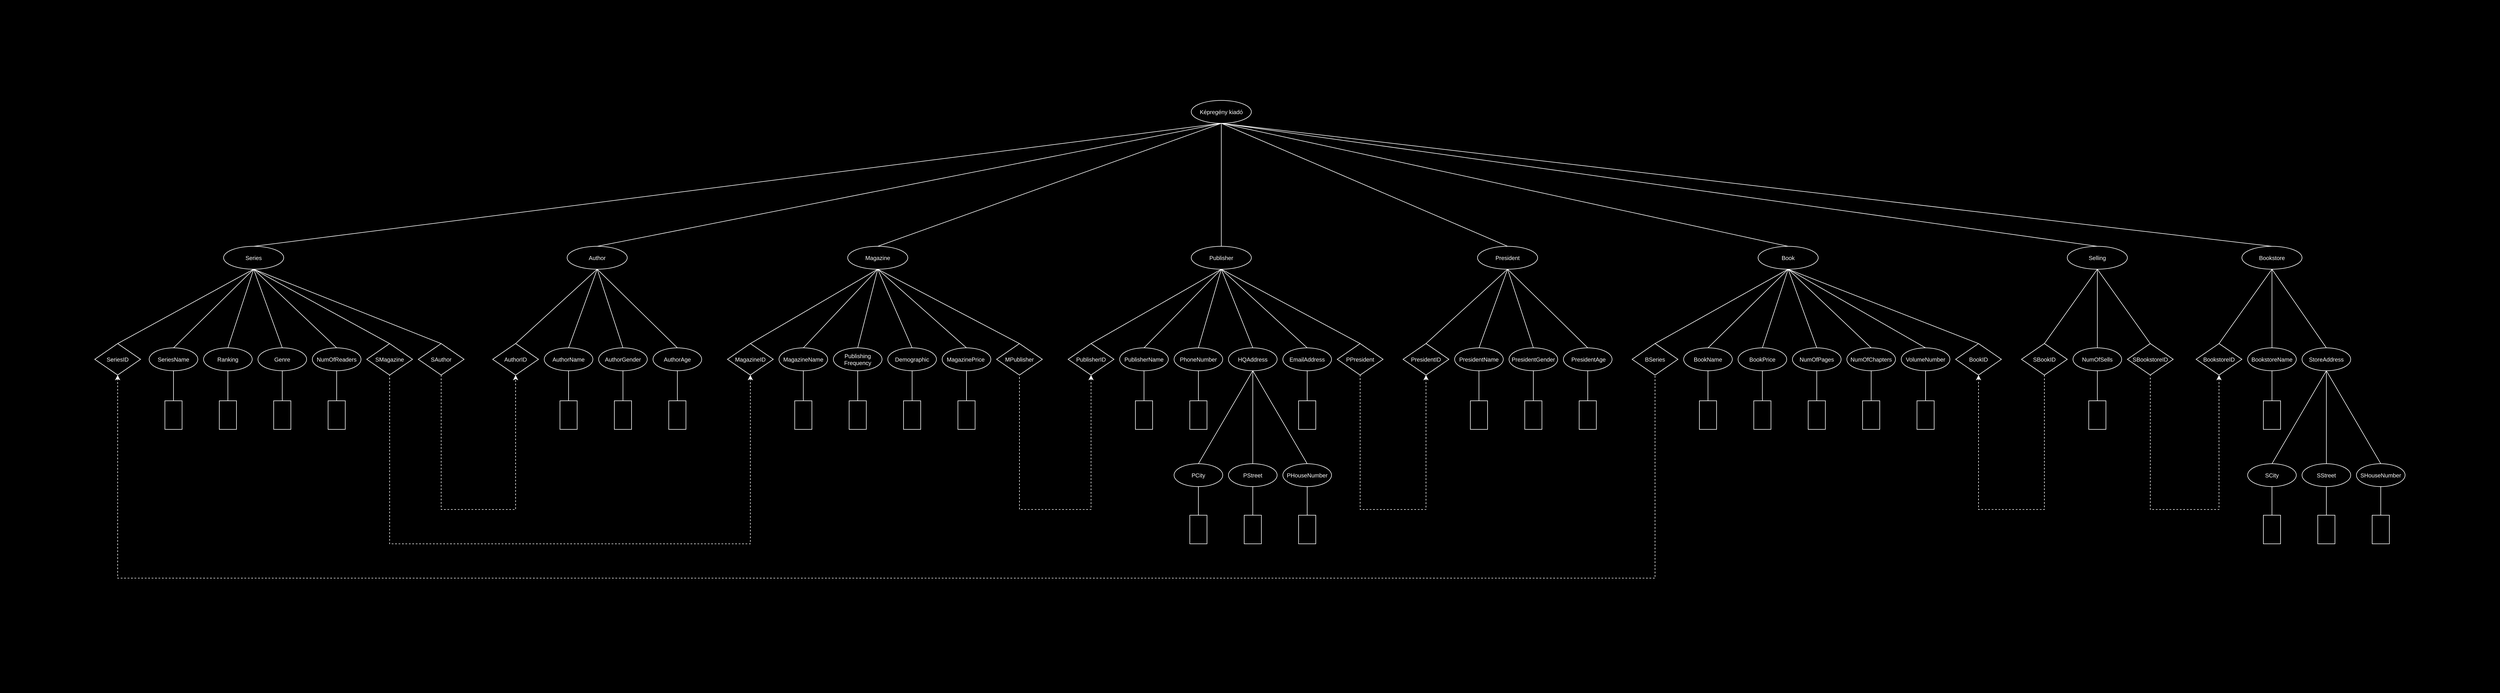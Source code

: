 <mxfile version="22.1.5" type="device">
  <diagram name="1 oldal" id="A_eEtt22oVTZcwIc8oif">
    <mxGraphModel dx="12890" dy="6300" grid="1" gridSize="10" guides="1" tooltips="1" connect="1" arrows="1" fold="1" page="0" pageScale="1" pageWidth="827" pageHeight="1169" background="#000000" math="0" shadow="0">
      <root>
        <mxCell id="0" />
        <mxCell id="1" parent="0" />
        <mxCell id="h31MPHbTt9oOIjLvigXA-21" value="" style="rounded=0;whiteSpace=wrap;html=1;fillColor=#000000;" vertex="1" parent="1">
          <mxGeometry x="-2490" y="-520" width="8730" height="2420" as="geometry" />
        </mxCell>
        <mxCell id="xbEn734_akfBzVi41Q-D-3" value="Képregény kiadó" style="ellipse;whiteSpace=wrap;html=1;fillColor=#000000;strokeColor=#FFFFFF;fontColor=#FFFFFF;fontSize=20;strokeWidth=2;" parent="1" vertex="1">
          <mxGeometry x="1670" y="-170" width="210" height="80" as="geometry" />
        </mxCell>
        <mxCell id="xbEn734_akfBzVi41Q-D-4" value="Author" style="ellipse;whiteSpace=wrap;html=1;fillColor=#000000;strokeColor=#FFFFFF;fontColor=#FFFFFF;fontSize=20;strokeWidth=2;" parent="1" vertex="1">
          <mxGeometry x="-510" y="340" width="210" height="80" as="geometry" />
        </mxCell>
        <mxCell id="xbEn734_akfBzVi41Q-D-5" value="Series" style="ellipse;whiteSpace=wrap;html=1;fillColor=#000000;strokeColor=#FFFFFF;fontColor=#FFFFFF;fontSize=20;strokeWidth=2;" parent="1" vertex="1">
          <mxGeometry x="-1710" y="340" width="210" height="80" as="geometry" />
        </mxCell>
        <mxCell id="xbEn734_akfBzVi41Q-D-16" value="AuthorName" style="ellipse;whiteSpace=wrap;html=1;fillColor=#000000;strokeColor=#FFFFFF;fontColor=#FFFFFF;fontSize=20;strokeWidth=2;" parent="1" vertex="1">
          <mxGeometry x="-590" y="695" width="170" height="80" as="geometry" />
        </mxCell>
        <mxCell id="xbEn734_akfBzVi41Q-D-19" value="AuthorGender" style="ellipse;whiteSpace=wrap;html=1;fillColor=#000000;strokeColor=#FFFFFF;fontColor=#FFFFFF;fontSize=20;strokeWidth=2;" parent="1" vertex="1">
          <mxGeometry x="-400" y="695" width="170" height="80" as="geometry" />
        </mxCell>
        <mxCell id="xbEn734_akfBzVi41Q-D-20" value="AuthorAge" style="ellipse;whiteSpace=wrap;html=1;fillColor=#000000;strokeColor=#FFFFFF;fontColor=#FFFFFF;fontSize=20;strokeWidth=2;" parent="1" vertex="1">
          <mxGeometry x="-210" y="695" width="170" height="80" as="geometry" />
        </mxCell>
        <mxCell id="xbEn734_akfBzVi41Q-D-21" value="" style="endArrow=none;html=1;rounded=0;entryX=0.5;entryY=1;entryDx=0;entryDy=0;exitX=0.5;exitY=0;exitDx=0;exitDy=0;labelBackgroundColor=#FFFFFF;strokeColor=#FFFFFF;strokeWidth=2;" parent="1" source="xbEn734_akfBzVi41Q-D-20" target="xbEn734_akfBzVi41Q-D-4" edge="1">
          <mxGeometry width="50" height="50" relative="1" as="geometry">
            <mxPoint x="445" y="970" as="sourcePoint" />
            <mxPoint x="495" y="920" as="targetPoint" />
          </mxGeometry>
        </mxCell>
        <mxCell id="xbEn734_akfBzVi41Q-D-22" value="" style="endArrow=none;html=1;rounded=0;exitX=0.5;exitY=0;exitDx=0;exitDy=0;labelBackgroundColor=#FFFFFF;strokeColor=#FFFFFF;entryX=0.5;entryY=1;entryDx=0;entryDy=0;strokeWidth=2;" parent="1" source="xbEn734_akfBzVi41Q-D-19" target="xbEn734_akfBzVi41Q-D-4" edge="1">
          <mxGeometry width="50" height="50" relative="1" as="geometry">
            <mxPoint x="-90" y="710" as="sourcePoint" />
            <mxPoint x="-465" y="590" as="targetPoint" />
          </mxGeometry>
        </mxCell>
        <mxCell id="xbEn734_akfBzVi41Q-D-23" value="" style="endArrow=none;html=1;rounded=0;labelBackgroundColor=#FFFFFF;strokeColor=#FFFFFF;entryX=0.5;entryY=1;entryDx=0;entryDy=0;exitX=0.5;exitY=0;exitDx=0;exitDy=0;strokeWidth=2;" parent="1" source="xbEn734_akfBzVi41Q-D-16" target="xbEn734_akfBzVi41Q-D-4" edge="1">
          <mxGeometry width="50" height="50" relative="1" as="geometry">
            <mxPoint x="-445" y="690" as="sourcePoint" />
            <mxPoint x="-435" y="510" as="targetPoint" />
          </mxGeometry>
        </mxCell>
        <mxCell id="xbEn734_akfBzVi41Q-D-25" value="" style="endArrow=none;html=1;rounded=0;labelBackgroundColor=#FFFFFF;strokeColor=#FFFFFF;exitX=0.5;exitY=0;exitDx=0;exitDy=0;strokeWidth=2;entryX=0.5;entryY=1;entryDx=0;entryDy=0;" parent="1" source="xbEn734_akfBzVi41Q-D-26" target="xbEn734_akfBzVi41Q-D-4" edge="1">
          <mxGeometry width="50" height="50" relative="1" as="geometry">
            <mxPoint x="-695" y="700" as="sourcePoint" />
            <mxPoint x="-465" y="490" as="targetPoint" />
          </mxGeometry>
        </mxCell>
        <mxCell id="xbEn734_akfBzVi41Q-D-26" value="AuthorID" style="rhombus;whiteSpace=wrap;html=1;strokeWidth=2;strokeColor=#FFFFFF;fillColor=#000000;fontSize=20;fontColor=#FFFFFF;" parent="1" vertex="1">
          <mxGeometry x="-770" y="680" width="160" height="110" as="geometry" />
        </mxCell>
        <mxCell id="xbEn734_akfBzVi41Q-D-27" value="SeriesName" style="ellipse;whiteSpace=wrap;html=1;fillColor=#000000;strokeColor=#FFFFFF;fontColor=#FFFFFF;fontSize=20;strokeWidth=2;" parent="1" vertex="1">
          <mxGeometry x="-1970" y="695" width="170" height="80" as="geometry" />
        </mxCell>
        <mxCell id="xbEn734_akfBzVi41Q-D-28" value="Ranking" style="ellipse;whiteSpace=wrap;html=1;fillColor=#000000;strokeColor=#FFFFFF;fontColor=#FFFFFF;fontSize=20;strokeWidth=2;" parent="1" vertex="1">
          <mxGeometry x="-1780" y="695" width="170" height="80" as="geometry" />
        </mxCell>
        <mxCell id="xbEn734_akfBzVi41Q-D-29" value="Genre" style="ellipse;whiteSpace=wrap;html=1;fillColor=#000000;strokeColor=#FFFFFF;fontColor=#FFFFFF;fontSize=20;strokeWidth=2;" parent="1" vertex="1">
          <mxGeometry x="-1590" y="695" width="170" height="80" as="geometry" />
        </mxCell>
        <mxCell id="xbEn734_akfBzVi41Q-D-30" value="NumOfReaders" style="ellipse;whiteSpace=wrap;html=1;fillColor=#000000;strokeColor=#FFFFFF;fontColor=#FFFFFF;fontSize=20;strokeWidth=2;" parent="1" vertex="1">
          <mxGeometry x="-1400" y="695" width="170" height="80" as="geometry" />
        </mxCell>
        <mxCell id="xbEn734_akfBzVi41Q-D-31" value="SeriesID" style="rhombus;whiteSpace=wrap;html=1;strokeWidth=2;strokeColor=#FFFFFF;fillColor=#000000;fontSize=20;fontColor=#FFFFFF;" parent="1" vertex="1">
          <mxGeometry x="-2160" y="680" width="160" height="110" as="geometry" />
        </mxCell>
        <mxCell id="xbEn734_akfBzVi41Q-D-32" value="" style="endArrow=none;html=1;rounded=0;entryX=0.5;entryY=1;entryDx=0;entryDy=0;exitX=0.5;exitY=0;exitDx=0;exitDy=0;labelBackgroundColor=#FFFFFF;strokeColor=#FFFFFF;strokeWidth=2;" parent="1" source="xbEn734_akfBzVi41Q-D-31" target="xbEn734_akfBzVi41Q-D-5" edge="1">
          <mxGeometry width="50" height="50" relative="1" as="geometry">
            <mxPoint x="-1927.5" y="640" as="sourcePoint" />
            <mxPoint x="-2212.5" y="360" as="targetPoint" />
          </mxGeometry>
        </mxCell>
        <mxCell id="xbEn734_akfBzVi41Q-D-33" value="" style="endArrow=none;html=1;rounded=0;labelBackgroundColor=#FFFFFF;strokeColor=#FFFFFF;strokeWidth=2;exitX=0.5;exitY=0;exitDx=0;exitDy=0;entryX=0.5;entryY=1;entryDx=0;entryDy=0;" parent="1" source="xbEn734_akfBzVi41Q-D-27" target="xbEn734_akfBzVi41Q-D-5" edge="1">
          <mxGeometry width="50" height="50" relative="1" as="geometry">
            <mxPoint x="-1880" y="680" as="sourcePoint" />
            <mxPoint x="-1750" y="490" as="targetPoint" />
          </mxGeometry>
        </mxCell>
        <mxCell id="xbEn734_akfBzVi41Q-D-34" value="" style="endArrow=none;html=1;rounded=0;labelBackgroundColor=#FFFFFF;strokeColor=#FFFFFF;strokeWidth=2;exitX=0.5;exitY=0;exitDx=0;exitDy=0;entryX=0.5;entryY=1;entryDx=0;entryDy=0;" parent="1" source="xbEn734_akfBzVi41Q-D-28" target="xbEn734_akfBzVi41Q-D-5" edge="1">
          <mxGeometry width="50" height="50" relative="1" as="geometry">
            <mxPoint x="-1875" y="710" as="sourcePoint" />
            <mxPoint x="-1795" y="420" as="targetPoint" />
          </mxGeometry>
        </mxCell>
        <mxCell id="xbEn734_akfBzVi41Q-D-35" value="" style="endArrow=none;html=1;rounded=0;labelBackgroundColor=#FFFFFF;strokeColor=#FFFFFF;strokeWidth=2;exitX=0.5;exitY=0;exitDx=0;exitDy=0;entryX=0.5;entryY=1;entryDx=0;entryDy=0;" parent="1" source="xbEn734_akfBzVi41Q-D-29" target="xbEn734_akfBzVi41Q-D-5" edge="1">
          <mxGeometry width="50" height="50" relative="1" as="geometry">
            <mxPoint x="-1865" y="720" as="sourcePoint" />
            <mxPoint x="-1785" y="430" as="targetPoint" />
          </mxGeometry>
        </mxCell>
        <mxCell id="xbEn734_akfBzVi41Q-D-36" value="" style="endArrow=none;html=1;rounded=0;labelBackgroundColor=#FFFFFF;strokeColor=#FFFFFF;strokeWidth=2;exitX=0.5;exitY=0;exitDx=0;exitDy=0;entryX=0.5;entryY=1;entryDx=0;entryDy=0;" parent="1" source="xbEn734_akfBzVi41Q-D-30" target="xbEn734_akfBzVi41Q-D-5" edge="1">
          <mxGeometry width="50" height="50" relative="1" as="geometry">
            <mxPoint x="-1855" y="730" as="sourcePoint" />
            <mxPoint x="-1775" y="440" as="targetPoint" />
          </mxGeometry>
        </mxCell>
        <mxCell id="xbEn734_akfBzVi41Q-D-37" value="Magazine" style="ellipse;whiteSpace=wrap;html=1;fillColor=#000000;strokeColor=#FFFFFF;fontColor=#FFFFFF;fontSize=20;strokeWidth=2;" parent="1" vertex="1">
          <mxGeometry x="470" y="340" width="210" height="80" as="geometry" />
        </mxCell>
        <mxCell id="xbEn734_akfBzVi41Q-D-38" value="MagazineName" style="ellipse;whiteSpace=wrap;html=1;fillColor=#000000;strokeColor=#FFFFFF;fontColor=#FFFFFF;fontSize=20;strokeWidth=2;" parent="1" vertex="1">
          <mxGeometry x="230" y="695" width="170" height="80" as="geometry" />
        </mxCell>
        <mxCell id="xbEn734_akfBzVi41Q-D-39" value="Publishing Frequency" style="ellipse;whiteSpace=wrap;html=1;fillColor=#000000;strokeColor=#FFFFFF;fontColor=#FFFFFF;fontSize=20;strokeWidth=2;" parent="1" vertex="1">
          <mxGeometry x="420" y="695" width="170" height="80" as="geometry" />
        </mxCell>
        <mxCell id="xbEn734_akfBzVi41Q-D-40" value="Demographic" style="ellipse;whiteSpace=wrap;html=1;fillColor=#000000;strokeColor=#FFFFFF;fontColor=#FFFFFF;fontSize=20;strokeWidth=2;" parent="1" vertex="1">
          <mxGeometry x="610" y="695" width="170" height="80" as="geometry" />
        </mxCell>
        <mxCell id="xbEn734_akfBzVi41Q-D-41" value="MagazinePrice&amp;nbsp;" style="ellipse;whiteSpace=wrap;html=1;fillColor=#000000;strokeColor=#FFFFFF;fontColor=#FFFFFF;fontSize=20;strokeWidth=2;" parent="1" vertex="1">
          <mxGeometry x="800" y="695" width="170" height="80" as="geometry" />
        </mxCell>
        <mxCell id="xbEn734_akfBzVi41Q-D-42" value="MPublisher" style="rhombus;whiteSpace=wrap;html=1;strokeWidth=2;strokeColor=#FFFFFF;fillColor=#000000;fontSize=20;fontColor=#FFFFFF;" parent="1" vertex="1">
          <mxGeometry x="990" y="680" width="160" height="110" as="geometry" />
        </mxCell>
        <mxCell id="xbEn734_akfBzVi41Q-D-43" value="" style="endArrow=none;html=1;rounded=0;entryX=0.5;entryY=1;entryDx=0;entryDy=0;exitX=0.5;exitY=0;exitDx=0;exitDy=0;labelBackgroundColor=#FFFFFF;strokeColor=#FFFFFF;strokeWidth=2;" parent="1" source="xbEn734_akfBzVi41Q-D-42" target="xbEn734_akfBzVi41Q-D-37" edge="1">
          <mxGeometry width="50" height="50" relative="1" as="geometry">
            <mxPoint x="242.5" y="640" as="sourcePoint" />
            <mxPoint x="-42.5" y="360" as="targetPoint" />
          </mxGeometry>
        </mxCell>
        <mxCell id="xbEn734_akfBzVi41Q-D-44" value="" style="endArrow=none;html=1;rounded=0;labelBackgroundColor=#FFFFFF;strokeColor=#FFFFFF;strokeWidth=2;exitX=0.5;exitY=0;exitDx=0;exitDy=0;entryX=0.5;entryY=1;entryDx=0;entryDy=0;" parent="1" source="xbEn734_akfBzVi41Q-D-38" target="xbEn734_akfBzVi41Q-D-37" edge="1">
          <mxGeometry width="50" height="50" relative="1" as="geometry">
            <mxPoint x="290" y="680" as="sourcePoint" />
            <mxPoint x="420" y="490" as="targetPoint" />
          </mxGeometry>
        </mxCell>
        <mxCell id="xbEn734_akfBzVi41Q-D-45" value="" style="endArrow=none;html=1;rounded=0;labelBackgroundColor=#FFFFFF;strokeColor=#FFFFFF;strokeWidth=2;exitX=0.5;exitY=0;exitDx=0;exitDy=0;entryX=0.5;entryY=1;entryDx=0;entryDy=0;" parent="1" source="xbEn734_akfBzVi41Q-D-39" target="xbEn734_akfBzVi41Q-D-37" edge="1">
          <mxGeometry width="50" height="50" relative="1" as="geometry">
            <mxPoint x="295" y="710" as="sourcePoint" />
            <mxPoint x="375" y="420" as="targetPoint" />
          </mxGeometry>
        </mxCell>
        <mxCell id="xbEn734_akfBzVi41Q-D-46" value="" style="endArrow=none;html=1;rounded=0;labelBackgroundColor=#FFFFFF;strokeColor=#FFFFFF;strokeWidth=2;exitX=0.5;exitY=0;exitDx=0;exitDy=0;entryX=0.5;entryY=1;entryDx=0;entryDy=0;" parent="1" source="xbEn734_akfBzVi41Q-D-40" target="xbEn734_akfBzVi41Q-D-37" edge="1">
          <mxGeometry width="50" height="50" relative="1" as="geometry">
            <mxPoint x="305" y="720" as="sourcePoint" />
            <mxPoint x="385" y="430" as="targetPoint" />
          </mxGeometry>
        </mxCell>
        <mxCell id="xbEn734_akfBzVi41Q-D-47" value="" style="endArrow=none;html=1;rounded=0;labelBackgroundColor=#FFFFFF;strokeColor=#FFFFFF;strokeWidth=2;exitX=0.5;exitY=0;exitDx=0;exitDy=0;entryX=0.5;entryY=1;entryDx=0;entryDy=0;" parent="1" source="xbEn734_akfBzVi41Q-D-41" target="xbEn734_akfBzVi41Q-D-37" edge="1">
          <mxGeometry width="50" height="50" relative="1" as="geometry">
            <mxPoint x="315" y="730" as="sourcePoint" />
            <mxPoint x="395" y="440" as="targetPoint" />
          </mxGeometry>
        </mxCell>
        <mxCell id="xbEn734_akfBzVi41Q-D-48" value="Publisher" style="ellipse;whiteSpace=wrap;html=1;fillColor=#000000;strokeColor=#FFFFFF;fontColor=#FFFFFF;fontSize=20;strokeWidth=2;" parent="1" vertex="1">
          <mxGeometry x="1670" y="340" width="210" height="80" as="geometry" />
        </mxCell>
        <mxCell id="xbEn734_akfBzVi41Q-D-49" value="PublisherName" style="ellipse;whiteSpace=wrap;html=1;fillColor=#000000;strokeColor=#FFFFFF;fontColor=#FFFFFF;fontSize=20;strokeWidth=2;" parent="1" vertex="1">
          <mxGeometry x="1420" y="695" width="170" height="80" as="geometry" />
        </mxCell>
        <mxCell id="xbEn734_akfBzVi41Q-D-50" value="PhoneNumber" style="ellipse;whiteSpace=wrap;html=1;fillColor=#000000;strokeColor=#FFFFFF;fontColor=#FFFFFF;fontSize=20;strokeWidth=2;" parent="1" vertex="1">
          <mxGeometry x="1610" y="695" width="170" height="80" as="geometry" />
        </mxCell>
        <mxCell id="xbEn734_akfBzVi41Q-D-51" value="EmailAddress" style="ellipse;whiteSpace=wrap;html=1;fillColor=#000000;strokeColor=#FFFFFF;fontColor=#FFFFFF;fontSize=20;strokeWidth=2;" parent="1" vertex="1">
          <mxGeometry x="1990" y="695" width="170" height="80" as="geometry" />
        </mxCell>
        <mxCell id="xbEn734_akfBzVi41Q-D-52" value="HQAddress" style="ellipse;whiteSpace=wrap;html=1;fillColor=#000000;strokeColor=#FFFFFF;fontColor=#FFFFFF;fontSize=20;strokeWidth=2;" parent="1" vertex="1">
          <mxGeometry x="1800" y="695" width="170" height="80" as="geometry" />
        </mxCell>
        <mxCell id="xbEn734_akfBzVi41Q-D-53" value="PPresident" style="rhombus;whiteSpace=wrap;html=1;strokeWidth=2;strokeColor=#FFFFFF;fillColor=#000000;fontSize=20;fontColor=#FFFFFF;" parent="1" vertex="1">
          <mxGeometry x="2180" y="680" width="160" height="110" as="geometry" />
        </mxCell>
        <mxCell id="xbEn734_akfBzVi41Q-D-54" value="" style="endArrow=none;html=1;rounded=0;entryX=0.5;entryY=1;entryDx=0;entryDy=0;exitX=0.5;exitY=0;exitDx=0;exitDy=0;labelBackgroundColor=#FFFFFF;strokeColor=#FFFFFF;strokeWidth=2;" parent="1" source="xbEn734_akfBzVi41Q-D-53" target="xbEn734_akfBzVi41Q-D-48" edge="1">
          <mxGeometry width="50" height="50" relative="1" as="geometry">
            <mxPoint x="1452.5" y="640" as="sourcePoint" />
            <mxPoint x="1167.5" y="360" as="targetPoint" />
          </mxGeometry>
        </mxCell>
        <mxCell id="xbEn734_akfBzVi41Q-D-55" value="" style="endArrow=none;html=1;rounded=0;labelBackgroundColor=#FFFFFF;strokeColor=#FFFFFF;strokeWidth=2;exitX=0.5;exitY=0;exitDx=0;exitDy=0;entryX=0.5;entryY=1;entryDx=0;entryDy=0;" parent="1" source="xbEn734_akfBzVi41Q-D-49" target="xbEn734_akfBzVi41Q-D-48" edge="1">
          <mxGeometry width="50" height="50" relative="1" as="geometry">
            <mxPoint x="1500" y="680" as="sourcePoint" />
            <mxPoint x="1630" y="490" as="targetPoint" />
          </mxGeometry>
        </mxCell>
        <mxCell id="xbEn734_akfBzVi41Q-D-56" value="" style="endArrow=none;html=1;rounded=0;labelBackgroundColor=#FFFFFF;strokeColor=#FFFFFF;strokeWidth=2;exitX=0.5;exitY=0;exitDx=0;exitDy=0;entryX=0.5;entryY=1;entryDx=0;entryDy=0;" parent="1" source="xbEn734_akfBzVi41Q-D-50" target="xbEn734_akfBzVi41Q-D-48" edge="1">
          <mxGeometry width="50" height="50" relative="1" as="geometry">
            <mxPoint x="1505" y="710" as="sourcePoint" />
            <mxPoint x="1585" y="420" as="targetPoint" />
          </mxGeometry>
        </mxCell>
        <mxCell id="xbEn734_akfBzVi41Q-D-57" value="" style="endArrow=none;html=1;rounded=0;labelBackgroundColor=#FFFFFF;strokeColor=#FFFFFF;strokeWidth=2;exitX=0.5;exitY=0;exitDx=0;exitDy=0;entryX=0.5;entryY=1;entryDx=0;entryDy=0;" parent="1" source="xbEn734_akfBzVi41Q-D-51" target="xbEn734_akfBzVi41Q-D-48" edge="1">
          <mxGeometry width="50" height="50" relative="1" as="geometry">
            <mxPoint x="1515" y="720" as="sourcePoint" />
            <mxPoint x="1595" y="430" as="targetPoint" />
          </mxGeometry>
        </mxCell>
        <mxCell id="xbEn734_akfBzVi41Q-D-58" value="" style="endArrow=none;html=1;rounded=0;labelBackgroundColor=#FFFFFF;strokeColor=#FFFFFF;strokeWidth=2;exitX=0.5;exitY=0;exitDx=0;exitDy=0;entryX=0.5;entryY=1;entryDx=0;entryDy=0;" parent="1" source="xbEn734_akfBzVi41Q-D-52" target="xbEn734_akfBzVi41Q-D-48" edge="1">
          <mxGeometry width="50" height="50" relative="1" as="geometry">
            <mxPoint x="1525" y="730" as="sourcePoint" />
            <mxPoint x="1605" y="440" as="targetPoint" />
          </mxGeometry>
        </mxCell>
        <mxCell id="xbEn734_akfBzVi41Q-D-59" value="PCity" style="ellipse;whiteSpace=wrap;html=1;fillColor=#000000;strokeColor=#FFFFFF;fontColor=#FFFFFF;fontSize=20;strokeWidth=2;" parent="1" vertex="1">
          <mxGeometry x="1610" y="1100" width="170" height="80" as="geometry" />
        </mxCell>
        <mxCell id="xbEn734_akfBzVi41Q-D-60" value="PStreet" style="ellipse;whiteSpace=wrap;html=1;fillColor=#000000;strokeColor=#FFFFFF;fontColor=#FFFFFF;fontSize=20;strokeWidth=2;" parent="1" vertex="1">
          <mxGeometry x="1800" y="1100" width="170" height="80" as="geometry" />
        </mxCell>
        <mxCell id="xbEn734_akfBzVi41Q-D-61" value="PHouseNumber" style="ellipse;whiteSpace=wrap;html=1;fillColor=#000000;strokeColor=#FFFFFF;fontColor=#FFFFFF;fontSize=20;strokeWidth=2;" parent="1" vertex="1">
          <mxGeometry x="1990" y="1100" width="170" height="80" as="geometry" />
        </mxCell>
        <mxCell id="xbEn734_akfBzVi41Q-D-62" value="" style="endArrow=none;html=1;rounded=0;labelBackgroundColor=#FFFFFF;strokeColor=#FFFFFF;strokeWidth=2;exitX=0.5;exitY=0;exitDx=0;exitDy=0;entryX=0.5;entryY=1;entryDx=0;entryDy=0;" parent="1" source="xbEn734_akfBzVi41Q-D-59" target="xbEn734_akfBzVi41Q-D-52" edge="1">
          <mxGeometry width="50" height="50" relative="1" as="geometry">
            <mxPoint x="1705" y="710" as="sourcePoint" />
            <mxPoint x="1515" y="430" as="targetPoint" />
          </mxGeometry>
        </mxCell>
        <mxCell id="xbEn734_akfBzVi41Q-D-63" value="" style="endArrow=none;html=1;rounded=0;labelBackgroundColor=#FFFFFF;strokeColor=#FFFFFF;strokeWidth=2;exitX=0.5;exitY=0;exitDx=0;exitDy=0;entryX=0.5;entryY=1;entryDx=0;entryDy=0;" parent="1" source="xbEn734_akfBzVi41Q-D-60" target="xbEn734_akfBzVi41Q-D-52" edge="1">
          <mxGeometry width="50" height="50" relative="1" as="geometry">
            <mxPoint x="1705" y="940" as="sourcePoint" />
            <mxPoint x="1910" y="830" as="targetPoint" />
          </mxGeometry>
        </mxCell>
        <mxCell id="xbEn734_akfBzVi41Q-D-64" value="" style="endArrow=none;html=1;rounded=0;labelBackgroundColor=#FFFFFF;strokeColor=#FFFFFF;strokeWidth=2;exitX=0.5;exitY=0;exitDx=0;exitDy=0;entryX=0.5;entryY=1;entryDx=0;entryDy=0;" parent="1" source="xbEn734_akfBzVi41Q-D-61" target="xbEn734_akfBzVi41Q-D-52" edge="1">
          <mxGeometry width="50" height="50" relative="1" as="geometry">
            <mxPoint x="1895" y="940" as="sourcePoint" />
            <mxPoint x="1920" y="840" as="targetPoint" />
          </mxGeometry>
        </mxCell>
        <mxCell id="xbEn734_akfBzVi41Q-D-65" value="President" style="ellipse;whiteSpace=wrap;html=1;fillColor=#000000;strokeColor=#FFFFFF;fontColor=#FFFFFF;fontSize=20;strokeWidth=2;" parent="1" vertex="1">
          <mxGeometry x="2670" y="340" width="210" height="80" as="geometry" />
        </mxCell>
        <mxCell id="xbEn734_akfBzVi41Q-D-66" value="PresidentName" style="ellipse;whiteSpace=wrap;html=1;fillColor=#000000;strokeColor=#FFFFFF;fontColor=#FFFFFF;fontSize=20;strokeWidth=2;" parent="1" vertex="1">
          <mxGeometry x="2590" y="695" width="170" height="80" as="geometry" />
        </mxCell>
        <mxCell id="xbEn734_akfBzVi41Q-D-67" value="PresidentGender" style="ellipse;whiteSpace=wrap;html=1;fillColor=#000000;strokeColor=#FFFFFF;fontColor=#FFFFFF;fontSize=20;strokeWidth=2;" parent="1" vertex="1">
          <mxGeometry x="2780" y="695" width="170" height="80" as="geometry" />
        </mxCell>
        <mxCell id="xbEn734_akfBzVi41Q-D-68" value="&amp;nbsp;PresidentAge" style="ellipse;whiteSpace=wrap;html=1;fillColor=#000000;strokeColor=#FFFFFF;fontColor=#FFFFFF;fontSize=20;strokeWidth=2;" parent="1" vertex="1">
          <mxGeometry x="2970" y="695" width="170" height="80" as="geometry" />
        </mxCell>
        <mxCell id="xbEn734_akfBzVi41Q-D-72" value="" style="endArrow=none;html=1;rounded=0;labelBackgroundColor=#FFFFFF;strokeColor=#FFFFFF;strokeWidth=2;exitX=0.5;exitY=0;exitDx=0;exitDy=0;entryX=0.5;entryY=1;entryDx=0;entryDy=0;" parent="1" source="xbEn734_akfBzVi41Q-D-66" target="xbEn734_akfBzVi41Q-D-65" edge="1">
          <mxGeometry width="50" height="50" relative="1" as="geometry">
            <mxPoint x="2410" y="680" as="sourcePoint" />
            <mxPoint x="2540" y="490" as="targetPoint" />
          </mxGeometry>
        </mxCell>
        <mxCell id="xbEn734_akfBzVi41Q-D-73" value="" style="endArrow=none;html=1;rounded=0;labelBackgroundColor=#FFFFFF;strokeColor=#FFFFFF;strokeWidth=2;exitX=0.5;exitY=0;exitDx=0;exitDy=0;entryX=0.5;entryY=1;entryDx=0;entryDy=0;" parent="1" source="xbEn734_akfBzVi41Q-D-67" target="xbEn734_akfBzVi41Q-D-65" edge="1">
          <mxGeometry width="50" height="50" relative="1" as="geometry">
            <mxPoint x="2415" y="710" as="sourcePoint" />
            <mxPoint x="2495" y="420" as="targetPoint" />
          </mxGeometry>
        </mxCell>
        <mxCell id="xbEn734_akfBzVi41Q-D-74" value="" style="endArrow=none;html=1;rounded=0;labelBackgroundColor=#FFFFFF;strokeColor=#FFFFFF;strokeWidth=2;exitX=0.5;exitY=0;exitDx=0;exitDy=0;entryX=0.5;entryY=1;entryDx=0;entryDy=0;" parent="1" source="xbEn734_akfBzVi41Q-D-68" target="xbEn734_akfBzVi41Q-D-65" edge="1">
          <mxGeometry width="50" height="50" relative="1" as="geometry">
            <mxPoint x="2425" y="720" as="sourcePoint" />
            <mxPoint x="2505" y="430" as="targetPoint" />
          </mxGeometry>
        </mxCell>
        <mxCell id="xbEn734_akfBzVi41Q-D-76" value="Book" style="ellipse;whiteSpace=wrap;html=1;fillColor=#000000;strokeColor=#FFFFFF;fontColor=#FFFFFF;fontSize=20;strokeWidth=2;" parent="1" vertex="1">
          <mxGeometry x="3650" y="340" width="210" height="80" as="geometry" />
        </mxCell>
        <mxCell id="xbEn734_akfBzVi41Q-D-77" value="BookPrice" style="ellipse;whiteSpace=wrap;html=1;fillColor=#000000;strokeColor=#FFFFFF;fontColor=#FFFFFF;fontSize=20;strokeWidth=2;" parent="1" vertex="1">
          <mxGeometry x="3580" y="695" width="170" height="80" as="geometry" />
        </mxCell>
        <mxCell id="xbEn734_akfBzVi41Q-D-78" value="NumOfPages" style="ellipse;whiteSpace=wrap;html=1;fillColor=#000000;strokeColor=#FFFFFF;fontColor=#FFFFFF;fontSize=20;strokeWidth=2;" parent="1" vertex="1">
          <mxGeometry x="3770" y="695" width="170" height="80" as="geometry" />
        </mxCell>
        <mxCell id="xbEn734_akfBzVi41Q-D-79" value="NumOfChapters" style="ellipse;whiteSpace=wrap;html=1;fillColor=#000000;strokeColor=#FFFFFF;fontColor=#FFFFFF;fontSize=20;strokeWidth=2;" parent="1" vertex="1">
          <mxGeometry x="3960" y="695" width="170" height="80" as="geometry" />
        </mxCell>
        <mxCell id="xbEn734_akfBzVi41Q-D-80" value="VolumeNumber" style="ellipse;whiteSpace=wrap;html=1;fillColor=#000000;strokeColor=#FFFFFF;fontColor=#FFFFFF;fontSize=20;strokeWidth=2;" parent="1" vertex="1">
          <mxGeometry x="4150" y="695" width="170" height="80" as="geometry" />
        </mxCell>
        <mxCell id="xbEn734_akfBzVi41Q-D-81" value="BookID" style="rhombus;whiteSpace=wrap;html=1;strokeWidth=2;strokeColor=#FFFFFF;fillColor=#000000;fontSize=20;fontColor=#FFFFFF;" parent="1" vertex="1">
          <mxGeometry x="4340" y="680" width="160" height="110" as="geometry" />
        </mxCell>
        <mxCell id="xbEn734_akfBzVi41Q-D-82" value="" style="endArrow=none;html=1;rounded=0;entryX=0.5;entryY=1;entryDx=0;entryDy=0;exitX=0.5;exitY=0;exitDx=0;exitDy=0;labelBackgroundColor=#FFFFFF;strokeColor=#FFFFFF;strokeWidth=2;" parent="1" source="xbEn734_akfBzVi41Q-D-81" target="xbEn734_akfBzVi41Q-D-76" edge="1">
          <mxGeometry width="50" height="50" relative="1" as="geometry">
            <mxPoint x="3432.5" y="635" as="sourcePoint" />
            <mxPoint x="3147.5" y="355" as="targetPoint" />
          </mxGeometry>
        </mxCell>
        <mxCell id="xbEn734_akfBzVi41Q-D-83" value="" style="endArrow=none;html=1;rounded=0;labelBackgroundColor=#FFFFFF;strokeColor=#FFFFFF;strokeWidth=2;exitX=0.5;exitY=0;exitDx=0;exitDy=0;entryX=0.5;entryY=1;entryDx=0;entryDy=0;" parent="1" source="xbEn734_akfBzVi41Q-D-77" target="xbEn734_akfBzVi41Q-D-76" edge="1">
          <mxGeometry width="50" height="50" relative="1" as="geometry">
            <mxPoint x="3480" y="675" as="sourcePoint" />
            <mxPoint x="3610" y="485" as="targetPoint" />
          </mxGeometry>
        </mxCell>
        <mxCell id="xbEn734_akfBzVi41Q-D-84" value="" style="endArrow=none;html=1;rounded=0;labelBackgroundColor=#FFFFFF;strokeColor=#FFFFFF;strokeWidth=2;exitX=0.5;exitY=0;exitDx=0;exitDy=0;entryX=0.5;entryY=1;entryDx=0;entryDy=0;" parent="1" source="xbEn734_akfBzVi41Q-D-78" target="xbEn734_akfBzVi41Q-D-76" edge="1">
          <mxGeometry width="50" height="50" relative="1" as="geometry">
            <mxPoint x="3485" y="705" as="sourcePoint" />
            <mxPoint x="3565" y="415" as="targetPoint" />
          </mxGeometry>
        </mxCell>
        <mxCell id="xbEn734_akfBzVi41Q-D-85" value="" style="endArrow=none;html=1;rounded=0;labelBackgroundColor=#FFFFFF;strokeColor=#FFFFFF;strokeWidth=2;exitX=0.5;exitY=0;exitDx=0;exitDy=0;entryX=0.5;entryY=1;entryDx=0;entryDy=0;" parent="1" source="xbEn734_akfBzVi41Q-D-79" target="xbEn734_akfBzVi41Q-D-76" edge="1">
          <mxGeometry width="50" height="50" relative="1" as="geometry">
            <mxPoint x="3495" y="715" as="sourcePoint" />
            <mxPoint x="3575" y="425" as="targetPoint" />
          </mxGeometry>
        </mxCell>
        <mxCell id="xbEn734_akfBzVi41Q-D-86" value="" style="endArrow=none;html=1;rounded=0;labelBackgroundColor=#FFFFFF;strokeColor=#FFFFFF;strokeWidth=2;exitX=0.5;exitY=0;exitDx=0;exitDy=0;entryX=0.5;entryY=1;entryDx=0;entryDy=0;" parent="1" source="xbEn734_akfBzVi41Q-D-80" target="xbEn734_akfBzVi41Q-D-76" edge="1">
          <mxGeometry width="50" height="50" relative="1" as="geometry">
            <mxPoint x="3505" y="725" as="sourcePoint" />
            <mxPoint x="3585" y="435" as="targetPoint" />
          </mxGeometry>
        </mxCell>
        <mxCell id="xbEn734_akfBzVi41Q-D-87" value="BookName" style="ellipse;whiteSpace=wrap;html=1;fillColor=#000000;strokeColor=#FFFFFF;fontColor=#FFFFFF;fontSize=20;strokeWidth=2;" parent="1" vertex="1">
          <mxGeometry x="3390" y="695" width="170" height="80" as="geometry" />
        </mxCell>
        <mxCell id="xbEn734_akfBzVi41Q-D-88" value="" style="endArrow=none;html=1;rounded=0;labelBackgroundColor=#FFFFFF;strokeColor=#FFFFFF;strokeWidth=2;exitX=0.5;exitY=0;exitDx=0;exitDy=0;entryX=0.5;entryY=1;entryDx=0;entryDy=0;" parent="1" source="xbEn734_akfBzVi41Q-D-87" target="xbEn734_akfBzVi41Q-D-76" edge="1">
          <mxGeometry width="50" height="50" relative="1" as="geometry">
            <mxPoint x="3675" y="705" as="sourcePoint" />
            <mxPoint x="3580" y="530" as="targetPoint" />
          </mxGeometry>
        </mxCell>
        <mxCell id="xbEn734_akfBzVi41Q-D-89" value="Bookstore" style="ellipse;whiteSpace=wrap;html=1;fillColor=#000000;strokeColor=#FFFFFF;fontColor=#FFFFFF;fontSize=20;strokeWidth=2;" parent="1" vertex="1">
          <mxGeometry x="5340" y="340" width="210" height="80" as="geometry" />
        </mxCell>
        <mxCell id="xbEn734_akfBzVi41Q-D-94" value="BookstoreID" style="rhombus;whiteSpace=wrap;html=1;strokeWidth=2;strokeColor=#FFFFFF;fillColor=#000000;fontSize=20;fontColor=#FFFFFF;" parent="1" vertex="1">
          <mxGeometry x="5180" y="680" width="160" height="110" as="geometry" />
        </mxCell>
        <mxCell id="xbEn734_akfBzVi41Q-D-95" value="" style="endArrow=none;html=1;rounded=0;entryX=0.5;entryY=1;entryDx=0;entryDy=0;exitX=0.5;exitY=0;exitDx=0;exitDy=0;labelBackgroundColor=#FFFFFF;strokeColor=#FFFFFF;strokeWidth=2;" parent="1" source="xbEn734_akfBzVi41Q-D-94" target="xbEn734_akfBzVi41Q-D-89" edge="1">
          <mxGeometry width="50" height="50" relative="1" as="geometry">
            <mxPoint x="5332.5" y="635" as="sourcePoint" />
            <mxPoint x="5047.5" y="355" as="targetPoint" />
          </mxGeometry>
        </mxCell>
        <mxCell id="xbEn734_akfBzVi41Q-D-100" value="StoreAddress" style="ellipse;whiteSpace=wrap;html=1;fillColor=#000000;strokeColor=#FFFFFF;fontColor=#FFFFFF;fontSize=20;strokeWidth=2;" parent="1" vertex="1">
          <mxGeometry x="5550" y="695" width="170" height="80" as="geometry" />
        </mxCell>
        <mxCell id="xbEn734_akfBzVi41Q-D-101" value="" style="endArrow=none;html=1;rounded=0;labelBackgroundColor=#FFFFFF;strokeColor=#FFFFFF;strokeWidth=2;exitX=0.5;exitY=0;exitDx=0;exitDy=0;entryX=0.5;entryY=1;entryDx=0;entryDy=0;" parent="1" source="xbEn734_akfBzVi41Q-D-100" target="xbEn734_akfBzVi41Q-D-89" edge="1">
          <mxGeometry width="50" height="50" relative="1" as="geometry">
            <mxPoint x="5575" y="705" as="sourcePoint" />
            <mxPoint x="5480" y="530" as="targetPoint" />
          </mxGeometry>
        </mxCell>
        <mxCell id="xbEn734_akfBzVi41Q-D-102" value="SCity" style="ellipse;whiteSpace=wrap;html=1;fillColor=#000000;strokeColor=#FFFFFF;fontColor=#FFFFFF;fontSize=20;strokeWidth=2;" parent="1" vertex="1">
          <mxGeometry x="5360" y="1100" width="170" height="80" as="geometry" />
        </mxCell>
        <mxCell id="xbEn734_akfBzVi41Q-D-103" value="SStreet" style="ellipse;whiteSpace=wrap;html=1;fillColor=#000000;strokeColor=#FFFFFF;fontColor=#FFFFFF;fontSize=20;strokeWidth=2;" parent="1" vertex="1">
          <mxGeometry x="5550" y="1100" width="170" height="80" as="geometry" />
        </mxCell>
        <mxCell id="xbEn734_akfBzVi41Q-D-104" value="BookstoreName" style="ellipse;whiteSpace=wrap;html=1;fillColor=#000000;strokeColor=#FFFFFF;fontColor=#FFFFFF;fontSize=20;strokeWidth=2;" parent="1" vertex="1">
          <mxGeometry x="5360" y="695" width="170" height="80" as="geometry" />
        </mxCell>
        <mxCell id="xbEn734_akfBzVi41Q-D-105" value="" style="endArrow=none;html=1;rounded=0;labelBackgroundColor=#FFFFFF;strokeColor=#FFFFFF;strokeWidth=2;exitX=0.5;exitY=0;exitDx=0;exitDy=0;entryX=0.5;entryY=1;entryDx=0;entryDy=0;" parent="1" source="xbEn734_akfBzVi41Q-D-104" target="xbEn734_akfBzVi41Q-D-89" edge="1">
          <mxGeometry width="50" height="50" relative="1" as="geometry">
            <mxPoint x="5645" y="705" as="sourcePoint" />
            <mxPoint x="5380" y="530" as="targetPoint" />
          </mxGeometry>
        </mxCell>
        <mxCell id="xbEn734_akfBzVi41Q-D-106" value="" style="endArrow=none;html=1;rounded=0;labelBackgroundColor=#FFFFFF;strokeColor=#FFFFFF;strokeWidth=2;exitX=0.5;exitY=0;exitDx=0;exitDy=0;entryX=0.5;entryY=1;entryDx=0;entryDy=0;" parent="1" source="xbEn734_akfBzVi41Q-D-102" target="xbEn734_akfBzVi41Q-D-100" edge="1">
          <mxGeometry width="50" height="50" relative="1" as="geometry">
            <mxPoint x="5645" y="705" as="sourcePoint" />
            <mxPoint x="5600" y="820" as="targetPoint" />
          </mxGeometry>
        </mxCell>
        <mxCell id="xbEn734_akfBzVi41Q-D-107" value="" style="endArrow=none;html=1;rounded=0;labelBackgroundColor=#FFFFFF;strokeColor=#FFFFFF;strokeWidth=2;exitX=0.5;exitY=0;exitDx=0;exitDy=0;entryX=0.5;entryY=1;entryDx=0;entryDy=0;" parent="1" source="xbEn734_akfBzVi41Q-D-103" target="xbEn734_akfBzVi41Q-D-100" edge="1">
          <mxGeometry width="50" height="50" relative="1" as="geometry">
            <mxPoint x="5555" y="970" as="sourcePoint" />
            <mxPoint x="5610" y="830" as="targetPoint" />
          </mxGeometry>
        </mxCell>
        <mxCell id="xbEn734_akfBzVi41Q-D-108" value="" style="rounded=0;whiteSpace=wrap;html=1;strokeWidth=2;strokeColor=#FFFFFF;fillColor=#000000;" parent="1" vertex="1">
          <mxGeometry x="-1915" y="880" width="60" height="100" as="geometry" />
        </mxCell>
        <mxCell id="xbEn734_akfBzVi41Q-D-113" value="SAuthor" style="rhombus;whiteSpace=wrap;html=1;strokeWidth=2;strokeColor=#FFFFFF;fillColor=#000000;fontSize=20;fontColor=#FFFFFF;" parent="1" vertex="1">
          <mxGeometry x="-1030" y="680" width="160" height="110" as="geometry" />
        </mxCell>
        <mxCell id="xbEn734_akfBzVi41Q-D-114" value="" style="endArrow=none;html=1;rounded=0;labelBackgroundColor=#FFFFFF;strokeColor=#FFFFFF;strokeWidth=2;exitX=0.5;exitY=0;exitDx=0;exitDy=0;entryX=0.5;entryY=1;entryDx=0;entryDy=0;" parent="1" source="xbEn734_akfBzVi41Q-D-113" target="xbEn734_akfBzVi41Q-D-5" edge="1">
          <mxGeometry width="50" height="50" relative="1" as="geometry">
            <mxPoint x="-1305" y="710" as="sourcePoint" />
            <mxPoint x="-1510" y="450" as="targetPoint" />
          </mxGeometry>
        </mxCell>
        <mxCell id="xbEn734_akfBzVi41Q-D-115" value="MagazineID" style="rhombus;whiteSpace=wrap;html=1;strokeWidth=2;strokeColor=#FFFFFF;fillColor=#000000;fontSize=20;fontColor=#FFFFFF;" parent="1" vertex="1">
          <mxGeometry x="50" y="680" width="160" height="110" as="geometry" />
        </mxCell>
        <mxCell id="xbEn734_akfBzVi41Q-D-116" value="" style="endArrow=none;html=1;rounded=0;labelBackgroundColor=#FFFFFF;strokeColor=#FFFFFF;strokeWidth=2;exitX=0.5;exitY=0;exitDx=0;exitDy=0;entryX=0.5;entryY=1;entryDx=0;entryDy=0;" parent="1" source="xbEn734_akfBzVi41Q-D-115" target="xbEn734_akfBzVi41Q-D-37" edge="1">
          <mxGeometry width="50" height="50" relative="1" as="geometry">
            <mxPoint x="865" y="710" as="sourcePoint" />
            <mxPoint x="660" y="440" as="targetPoint" />
          </mxGeometry>
        </mxCell>
        <mxCell id="xbEn734_akfBzVi41Q-D-117" value="PublisherID" style="rhombus;whiteSpace=wrap;html=1;strokeWidth=2;strokeColor=#FFFFFF;fillColor=#000000;fontSize=20;fontColor=#FFFFFF;" parent="1" vertex="1">
          <mxGeometry x="1240" y="680" width="160" height="110" as="geometry" />
        </mxCell>
        <mxCell id="xbEn734_akfBzVi41Q-D-118" value="" style="endArrow=none;html=1;rounded=0;labelBackgroundColor=#FFFFFF;strokeColor=#FFFFFF;strokeWidth=2;exitX=0.5;exitY=0;exitDx=0;exitDy=0;entryX=0.5;entryY=1;entryDx=0;entryDy=0;" parent="1" source="xbEn734_akfBzVi41Q-D-117" target="xbEn734_akfBzVi41Q-D-48" edge="1">
          <mxGeometry width="50" height="50" relative="1" as="geometry">
            <mxPoint x="2075" y="710" as="sourcePoint" />
            <mxPoint x="1850" y="480" as="targetPoint" />
          </mxGeometry>
        </mxCell>
        <mxCell id="xbEn734_akfBzVi41Q-D-119" value="PresidentID" style="rhombus;whiteSpace=wrap;html=1;strokeWidth=2;strokeColor=#FFFFFF;fillColor=#000000;fontSize=20;fontColor=#FFFFFF;" parent="1" vertex="1">
          <mxGeometry x="2410" y="680" width="160" height="110" as="geometry" />
        </mxCell>
        <mxCell id="xbEn734_akfBzVi41Q-D-120" value="" style="endArrow=none;html=1;rounded=0;labelBackgroundColor=#FFFFFF;strokeColor=#FFFFFF;strokeWidth=2;exitX=0.5;exitY=0;exitDx=0;exitDy=0;entryX=0.5;entryY=1;entryDx=0;entryDy=0;" parent="1" source="xbEn734_akfBzVi41Q-D-119" target="xbEn734_akfBzVi41Q-D-65" edge="1">
          <mxGeometry width="50" height="50" relative="1" as="geometry">
            <mxPoint x="2885" y="705" as="sourcePoint" />
            <mxPoint x="2710" y="460" as="targetPoint" />
          </mxGeometry>
        </mxCell>
        <mxCell id="xbEn734_akfBzVi41Q-D-121" value="Selling" style="ellipse;whiteSpace=wrap;html=1;fillColor=#000000;strokeColor=#FFFFFF;fontColor=#FFFFFF;fontSize=20;strokeWidth=2;" parent="1" vertex="1">
          <mxGeometry x="4730" y="340" width="210" height="80" as="geometry" />
        </mxCell>
        <mxCell id="xbEn734_akfBzVi41Q-D-122" value="SBookID" style="rhombus;whiteSpace=wrap;html=1;strokeWidth=2;strokeColor=#FFFFFF;fillColor=#000000;fontSize=20;fontColor=#FFFFFF;" parent="1" vertex="1">
          <mxGeometry x="4570" y="680" width="160" height="110" as="geometry" />
        </mxCell>
        <mxCell id="xbEn734_akfBzVi41Q-D-123" value="" style="endArrow=none;html=1;rounded=0;entryX=0.5;entryY=1;entryDx=0;entryDy=0;exitX=0.5;exitY=0;exitDx=0;exitDy=0;labelBackgroundColor=#FFFFFF;strokeColor=#FFFFFF;strokeWidth=2;" parent="1" source="xbEn734_akfBzVi41Q-D-122" target="xbEn734_akfBzVi41Q-D-121" edge="1">
          <mxGeometry width="50" height="50" relative="1" as="geometry">
            <mxPoint x="4722.5" y="635" as="sourcePoint" />
            <mxPoint x="4437.5" y="355" as="targetPoint" />
          </mxGeometry>
        </mxCell>
        <mxCell id="xbEn734_akfBzVi41Q-D-125" value="" style="endArrow=none;html=1;rounded=0;labelBackgroundColor=#FFFFFF;strokeColor=#FFFFFF;strokeWidth=2;entryX=0.5;entryY=1;entryDx=0;entryDy=0;exitX=0.5;exitY=0;exitDx=0;exitDy=0;" parent="1" source="xbEn734_akfBzVi41Q-D-132" target="xbEn734_akfBzVi41Q-D-121" edge="1">
          <mxGeometry width="50" height="50" relative="1" as="geometry">
            <mxPoint x="5010" y="610" as="sourcePoint" />
            <mxPoint x="4870" y="530" as="targetPoint" />
          </mxGeometry>
        </mxCell>
        <mxCell id="xbEn734_akfBzVi41Q-D-128" value="NumOfSells" style="ellipse;whiteSpace=wrap;html=1;fillColor=#000000;strokeColor=#FFFFFF;fontColor=#FFFFFF;fontSize=20;strokeWidth=2;" parent="1" vertex="1">
          <mxGeometry x="4750" y="695" width="170" height="80" as="geometry" />
        </mxCell>
        <mxCell id="xbEn734_akfBzVi41Q-D-129" value="" style="endArrow=none;html=1;rounded=0;labelBackgroundColor=#FFFFFF;strokeColor=#FFFFFF;strokeWidth=2;exitX=0.5;exitY=0;exitDx=0;exitDy=0;entryX=0.5;entryY=1;entryDx=0;entryDy=0;" parent="1" source="xbEn734_akfBzVi41Q-D-128" target="xbEn734_akfBzVi41Q-D-121" edge="1">
          <mxGeometry width="50" height="50" relative="1" as="geometry">
            <mxPoint x="5035" y="705" as="sourcePoint" />
            <mxPoint x="4770" y="530" as="targetPoint" />
          </mxGeometry>
        </mxCell>
        <mxCell id="xbEn734_akfBzVi41Q-D-132" value="SBookstoreID" style="rhombus;whiteSpace=wrap;html=1;strokeWidth=2;strokeColor=#FFFFFF;fillColor=#000000;fontSize=20;fontColor=#FFFFFF;" parent="1" vertex="1">
          <mxGeometry x="4940" y="680" width="160" height="110" as="geometry" />
        </mxCell>
        <mxCell id="xbEn734_akfBzVi41Q-D-138" value="" style="endArrow=classic;dashed=1;html=1;rounded=0;entryX=0.5;entryY=1;entryDx=0;entryDy=0;strokeWidth=2;strokeColor=#FFFFFF;exitX=0.5;exitY=1;exitDx=0;exitDy=0;endFill=1;startArrow=none;startFill=0;endSize=12;startSize=12;" parent="1" source="xbEn734_akfBzVi41Q-D-113" target="xbEn734_akfBzVi41Q-D-26" edge="1">
          <mxGeometry width="50" height="50" relative="1" as="geometry">
            <mxPoint x="-1210" y="880" as="sourcePoint" />
            <mxPoint x="-1620" y="970" as="targetPoint" />
            <Array as="points">
              <mxPoint x="-950" y="1260" />
              <mxPoint x="-690" y="1260" />
            </Array>
          </mxGeometry>
        </mxCell>
        <mxCell id="xbEn734_akfBzVi41Q-D-139" value="" style="endArrow=none;dashed=1;html=1;rounded=0;exitX=0.5;exitY=1;exitDx=0;exitDy=0;strokeWidth=2;strokeColor=#FFFFFF;entryX=0.5;entryY=1;entryDx=0;entryDy=0;endFill=0;endSize=12;startSize=12;startArrow=classic;startFill=1;" parent="1" source="xbEn734_akfBzVi41Q-D-115" target="h31MPHbTt9oOIjLvigXA-3" edge="1">
          <mxGeometry width="50" height="50" relative="1" as="geometry">
            <mxPoint x="-120" y="795" as="sourcePoint" />
            <mxPoint x="-330" y="850" as="targetPoint" />
            <Array as="points">
              <mxPoint x="130" y="1380" />
              <mxPoint x="-1130" y="1380" />
            </Array>
          </mxGeometry>
        </mxCell>
        <mxCell id="xbEn734_akfBzVi41Q-D-140" value="" style="endArrow=none;dashed=1;html=1;rounded=0;strokeWidth=2;strokeColor=#FFFFFF;entryX=0.5;entryY=1;entryDx=0;entryDy=0;exitX=0.5;exitY=1;exitDx=0;exitDy=0;endFill=0;endSize=12;startSize=12;startArrow=classic;startFill=1;" parent="1" source="xbEn734_akfBzVi41Q-D-117" target="xbEn734_akfBzVi41Q-D-42" edge="1">
          <mxGeometry width="50" height="50" relative="1" as="geometry">
            <mxPoint x="1000" y="870" as="sourcePoint" />
            <mxPoint x="880" y="850" as="targetPoint" />
            <Array as="points">
              <mxPoint x="1320" y="1260" />
              <mxPoint x="1070" y="1260" />
            </Array>
          </mxGeometry>
        </mxCell>
        <mxCell id="xbEn734_akfBzVi41Q-D-141" value="" style="endArrow=none;dashed=1;html=1;rounded=0;strokeWidth=2;strokeColor=#FFFFFF;exitX=0.5;exitY=1;exitDx=0;exitDy=0;entryX=0.5;entryY=1;entryDx=0;entryDy=0;startArrow=classic;startFill=1;endFill=0;endSize=12;startSize=12;" parent="1" source="xbEn734_akfBzVi41Q-D-119" target="xbEn734_akfBzVi41Q-D-53" edge="1">
          <mxGeometry width="50" height="50" relative="1" as="geometry">
            <mxPoint x="2320" y="790" as="sourcePoint" />
            <mxPoint x="2100" y="870" as="targetPoint" />
            <Array as="points">
              <mxPoint x="2490" y="1260" />
              <mxPoint x="2260" y="1260" />
            </Array>
          </mxGeometry>
        </mxCell>
        <mxCell id="xbEn734_akfBzVi41Q-D-142" value="" style="endArrow=none;dashed=1;html=1;rounded=0;strokeWidth=2;strokeColor=#FFFFFF;exitX=0.5;exitY=1;exitDx=0;exitDy=0;endFill=0;endSize=12;startSize=12;entryX=0.5;entryY=1;entryDx=0;entryDy=0;startArrow=classic;startFill=1;" parent="1" source="xbEn734_akfBzVi41Q-D-31" target="h31MPHbTt9oOIjLvigXA-1" edge="1">
          <mxGeometry width="50" height="50" relative="1" as="geometry">
            <mxPoint x="-1100" y="785" as="sourcePoint" />
            <mxPoint x="4490" y="870" as="targetPoint" />
            <Array as="points">
              <mxPoint x="-2080" y="1500" />
              <mxPoint x="3290" y="1500" />
            </Array>
          </mxGeometry>
        </mxCell>
        <mxCell id="xbEn734_akfBzVi41Q-D-144" value="" style="endArrow=classic;dashed=1;html=1;rounded=0;strokeWidth=2;strokeColor=#FFFFFF;exitX=0.5;exitY=1;exitDx=0;exitDy=0;startArrow=none;startFill=0;endFill=1;endSize=12;startSize=12;entryX=0.5;entryY=1;entryDx=0;entryDy=0;" parent="1" source="xbEn734_akfBzVi41Q-D-122" edge="1" target="xbEn734_akfBzVi41Q-D-81">
          <mxGeometry width="50" height="50" relative="1" as="geometry">
            <mxPoint x="4130" y="790" as="sourcePoint" />
            <mxPoint x="3400" y="763" as="targetPoint" />
            <Array as="points">
              <mxPoint x="4650" y="1260" />
              <mxPoint x="4420" y="1260" />
            </Array>
          </mxGeometry>
        </mxCell>
        <mxCell id="xbEn734_akfBzVi41Q-D-147" value="" style="endArrow=none;dashed=1;html=1;rounded=0;strokeWidth=2;strokeColor=#FFFFFF;exitX=0.5;exitY=1;exitDx=0;exitDy=0;entryX=0.5;entryY=1;entryDx=0;entryDy=0;endFill=0;startArrow=classic;startFill=1;endSize=12;startSize=12;" parent="1" source="xbEn734_akfBzVi41Q-D-94" target="xbEn734_akfBzVi41Q-D-132" edge="1">
          <mxGeometry width="50" height="50" relative="1" as="geometry">
            <mxPoint x="5150" y="790" as="sourcePoint" />
            <mxPoint x="4870" y="790" as="targetPoint" />
            <Array as="points">
              <mxPoint x="5260" y="1260" />
              <mxPoint x="5020" y="1260" />
            </Array>
          </mxGeometry>
        </mxCell>
        <mxCell id="xbEn734_akfBzVi41Q-D-148" value="" style="endArrow=none;html=1;rounded=0;exitX=0.5;exitY=0;exitDx=0;exitDy=0;labelBackgroundColor=#FFFFFF;strokeColor=#FFFFFF;strokeWidth=2;entryX=0.5;entryY=1;entryDx=0;entryDy=0;" parent="1" source="xbEn734_akfBzVi41Q-D-48" target="xbEn734_akfBzVi41Q-D-3" edge="1">
          <mxGeometry width="50" height="50" relative="1" as="geometry">
            <mxPoint x="1110" y="690" as="sourcePoint" />
            <mxPoint x="1800" as="targetPoint" />
          </mxGeometry>
        </mxCell>
        <mxCell id="xbEn734_akfBzVi41Q-D-149" value="" style="endArrow=none;html=1;rounded=0;exitX=0.5;exitY=0;exitDx=0;exitDy=0;labelBackgroundColor=#FFFFFF;strokeColor=#FFFFFF;strokeWidth=2;entryX=0.5;entryY=1;entryDx=0;entryDy=0;" parent="1" source="xbEn734_akfBzVi41Q-D-65" target="xbEn734_akfBzVi41Q-D-3" edge="1">
          <mxGeometry width="50" height="50" relative="1" as="geometry">
            <mxPoint x="1575" y="350" as="sourcePoint" />
            <mxPoint x="1680" y="-20" as="targetPoint" />
          </mxGeometry>
        </mxCell>
        <mxCell id="xbEn734_akfBzVi41Q-D-150" value="" style="endArrow=none;html=1;rounded=0;exitX=0.5;exitY=0;exitDx=0;exitDy=0;labelBackgroundColor=#FFFFFF;strokeColor=#FFFFFF;strokeWidth=2;entryX=0.5;entryY=1;entryDx=0;entryDy=0;" parent="1" source="xbEn734_akfBzVi41Q-D-76" target="xbEn734_akfBzVi41Q-D-3" edge="1">
          <mxGeometry width="50" height="50" relative="1" as="geometry">
            <mxPoint x="2705" y="350" as="sourcePoint" />
            <mxPoint x="1630" y="30" as="targetPoint" />
          </mxGeometry>
        </mxCell>
        <mxCell id="xbEn734_akfBzVi41Q-D-151" value="" style="endArrow=none;html=1;rounded=0;exitX=0.5;exitY=0;exitDx=0;exitDy=0;labelBackgroundColor=#FFFFFF;strokeColor=#FFFFFF;strokeWidth=2;entryX=0.5;entryY=1;entryDx=0;entryDy=0;" parent="1" source="xbEn734_akfBzVi41Q-D-121" target="xbEn734_akfBzVi41Q-D-3" edge="1">
          <mxGeometry width="50" height="50" relative="1" as="geometry">
            <mxPoint x="3835" y="350" as="sourcePoint" />
            <mxPoint x="2050" y="-220" as="targetPoint" />
          </mxGeometry>
        </mxCell>
        <mxCell id="xbEn734_akfBzVi41Q-D-152" value="" style="endArrow=none;html=1;rounded=0;exitX=0.5;exitY=0;exitDx=0;exitDy=0;labelBackgroundColor=#FFFFFF;strokeColor=#FFFFFF;strokeWidth=2;entryX=0.5;entryY=1;entryDx=0;entryDy=0;" parent="1" source="xbEn734_akfBzVi41Q-D-89" target="xbEn734_akfBzVi41Q-D-3" edge="1">
          <mxGeometry width="50" height="50" relative="1" as="geometry">
            <mxPoint x="4755" y="350" as="sourcePoint" />
            <mxPoint x="1910" y="-170" as="targetPoint" />
          </mxGeometry>
        </mxCell>
        <mxCell id="xbEn734_akfBzVi41Q-D-153" value="" style="endArrow=none;html=1;rounded=0;exitX=0.5;exitY=0;exitDx=0;exitDy=0;labelBackgroundColor=#FFFFFF;strokeColor=#FFFFFF;strokeWidth=2;entryX=0.5;entryY=1;entryDx=0;entryDy=0;" parent="1" source="xbEn734_akfBzVi41Q-D-37" target="xbEn734_akfBzVi41Q-D-3" edge="1">
          <mxGeometry width="50" height="50" relative="1" as="geometry">
            <mxPoint x="1575" y="350" as="sourcePoint" />
            <mxPoint x="1450" y="50" as="targetPoint" />
          </mxGeometry>
        </mxCell>
        <mxCell id="xbEn734_akfBzVi41Q-D-154" value="" style="endArrow=none;html=1;rounded=0;exitX=0.5;exitY=0;exitDx=0;exitDy=0;labelBackgroundColor=#FFFFFF;strokeColor=#FFFFFF;strokeWidth=2;entryX=0.5;entryY=1;entryDx=0;entryDy=0;" parent="1" source="xbEn734_akfBzVi41Q-D-4" target="xbEn734_akfBzVi41Q-D-3" edge="1">
          <mxGeometry width="50" height="50" relative="1" as="geometry">
            <mxPoint x="365" y="350" as="sourcePoint" />
            <mxPoint x="1370" y="100" as="targetPoint" />
          </mxGeometry>
        </mxCell>
        <mxCell id="xbEn734_akfBzVi41Q-D-155" value="" style="endArrow=none;html=1;rounded=0;exitX=0.5;exitY=0;exitDx=0;exitDy=0;labelBackgroundColor=#FFFFFF;strokeColor=#FFFFFF;strokeWidth=2;entryX=0.5;entryY=1;entryDx=0;entryDy=0;" parent="1" source="xbEn734_akfBzVi41Q-D-5" target="xbEn734_akfBzVi41Q-D-3" edge="1">
          <mxGeometry width="50" height="50" relative="1" as="geometry">
            <mxPoint x="-725" y="350" as="sourcePoint" />
            <mxPoint x="1060" y="-230" as="targetPoint" />
          </mxGeometry>
        </mxCell>
        <mxCell id="xbEn734_akfBzVi41Q-D-156" value="" style="rounded=0;whiteSpace=wrap;html=1;strokeWidth=2;strokeColor=#FFFFFF;fillColor=#000000;" parent="1" vertex="1">
          <mxGeometry x="-1725" y="880" width="60" height="100" as="geometry" />
        </mxCell>
        <mxCell id="xbEn734_akfBzVi41Q-D-157" value="" style="rounded=0;whiteSpace=wrap;html=1;strokeWidth=2;strokeColor=#FFFFFF;fillColor=#000000;" parent="1" vertex="1">
          <mxGeometry x="-1535" y="880" width="60" height="100" as="geometry" />
        </mxCell>
        <mxCell id="xbEn734_akfBzVi41Q-D-158" value="" style="rounded=0;whiteSpace=wrap;html=1;strokeWidth=2;strokeColor=#FFFFFF;fillColor=#000000;" parent="1" vertex="1">
          <mxGeometry x="-1345" y="880" width="60" height="100" as="geometry" />
        </mxCell>
        <mxCell id="xbEn734_akfBzVi41Q-D-159" value="" style="rounded=0;whiteSpace=wrap;html=1;strokeWidth=2;strokeColor=#FFFFFF;fillColor=#000000;" parent="1" vertex="1">
          <mxGeometry x="-345" y="880" width="60" height="100" as="geometry" />
        </mxCell>
        <mxCell id="xbEn734_akfBzVi41Q-D-160" value="" style="rounded=0;whiteSpace=wrap;html=1;strokeWidth=2;strokeColor=#FFFFFF;fillColor=#000000;" parent="1" vertex="1">
          <mxGeometry x="-535" y="880" width="60" height="100" as="geometry" />
        </mxCell>
        <mxCell id="xbEn734_akfBzVi41Q-D-161" value="" style="rounded=0;whiteSpace=wrap;html=1;strokeWidth=2;strokeColor=#FFFFFF;fillColor=#000000;" parent="1" vertex="1">
          <mxGeometry x="-155" y="880" width="60" height="100" as="geometry" />
        </mxCell>
        <mxCell id="xbEn734_akfBzVi41Q-D-162" value="" style="rounded=0;whiteSpace=wrap;html=1;strokeWidth=2;strokeColor=#FFFFFF;fillColor=#000000;" parent="1" vertex="1">
          <mxGeometry x="285" y="880" width="60" height="100" as="geometry" />
        </mxCell>
        <mxCell id="xbEn734_akfBzVi41Q-D-163" value="" style="rounded=0;whiteSpace=wrap;html=1;strokeWidth=2;strokeColor=#FFFFFF;fillColor=#000000;" parent="1" vertex="1">
          <mxGeometry x="475" y="880" width="60" height="100" as="geometry" />
        </mxCell>
        <mxCell id="xbEn734_akfBzVi41Q-D-164" value="" style="rounded=0;whiteSpace=wrap;html=1;strokeWidth=2;strokeColor=#FFFFFF;fillColor=#000000;" parent="1" vertex="1">
          <mxGeometry x="665" y="880" width="60" height="100" as="geometry" />
        </mxCell>
        <mxCell id="xbEn734_akfBzVi41Q-D-165" value="" style="rounded=0;whiteSpace=wrap;html=1;strokeWidth=2;strokeColor=#FFFFFF;fillColor=#000000;" parent="1" vertex="1">
          <mxGeometry x="855" y="880" width="60" height="100" as="geometry" />
        </mxCell>
        <mxCell id="xbEn734_akfBzVi41Q-D-166" value="" style="rounded=0;whiteSpace=wrap;html=1;strokeWidth=2;strokeColor=#FFFFFF;fillColor=#000000;" parent="1" vertex="1">
          <mxGeometry x="1475" y="880" width="60" height="100" as="geometry" />
        </mxCell>
        <mxCell id="xbEn734_akfBzVi41Q-D-167" value="" style="rounded=0;whiteSpace=wrap;html=1;strokeWidth=2;strokeColor=#FFFFFF;fillColor=#000000;" parent="1" vertex="1">
          <mxGeometry x="1665" y="880" width="60" height="100" as="geometry" />
        </mxCell>
        <mxCell id="xbEn734_akfBzVi41Q-D-168" value="" style="rounded=0;whiteSpace=wrap;html=1;strokeWidth=2;strokeColor=#FFFFFF;fillColor=#000000;" parent="1" vertex="1">
          <mxGeometry x="2045" y="880" width="60" height="100" as="geometry" />
        </mxCell>
        <mxCell id="xbEn734_akfBzVi41Q-D-169" value="" style="rounded=0;whiteSpace=wrap;html=1;strokeWidth=2;strokeColor=#FFFFFF;fillColor=#000000;" parent="1" vertex="1">
          <mxGeometry x="1665" y="1280" width="60" height="100" as="geometry" />
        </mxCell>
        <mxCell id="xbEn734_akfBzVi41Q-D-170" value="" style="rounded=0;whiteSpace=wrap;html=1;strokeWidth=2;strokeColor=#FFFFFF;fillColor=#000000;" parent="1" vertex="1">
          <mxGeometry x="1855" y="1280" width="60" height="100" as="geometry" />
        </mxCell>
        <mxCell id="xbEn734_akfBzVi41Q-D-171" value="" style="rounded=0;whiteSpace=wrap;html=1;strokeWidth=2;strokeColor=#FFFFFF;fillColor=#000000;" parent="1" vertex="1">
          <mxGeometry x="2045" y="1280" width="60" height="100" as="geometry" />
        </mxCell>
        <mxCell id="xbEn734_akfBzVi41Q-D-172" value="" style="rounded=0;whiteSpace=wrap;html=1;strokeWidth=2;strokeColor=#FFFFFF;fillColor=#000000;" parent="1" vertex="1">
          <mxGeometry x="2645" y="880" width="60" height="100" as="geometry" />
        </mxCell>
        <mxCell id="xbEn734_akfBzVi41Q-D-173" value="" style="rounded=0;whiteSpace=wrap;html=1;strokeWidth=2;strokeColor=#FFFFFF;fillColor=#000000;" parent="1" vertex="1">
          <mxGeometry x="2835" y="880" width="60" height="100" as="geometry" />
        </mxCell>
        <mxCell id="xbEn734_akfBzVi41Q-D-174" value="" style="rounded=0;whiteSpace=wrap;html=1;strokeWidth=2;strokeColor=#FFFFFF;fillColor=#000000;" parent="1" vertex="1">
          <mxGeometry x="3025" y="880" width="60" height="100" as="geometry" />
        </mxCell>
        <mxCell id="xbEn734_akfBzVi41Q-D-175" value="" style="rounded=0;whiteSpace=wrap;html=1;strokeWidth=2;strokeColor=#FFFFFF;fillColor=#000000;" parent="1" vertex="1">
          <mxGeometry x="3635" y="880" width="60" height="100" as="geometry" />
        </mxCell>
        <mxCell id="xbEn734_akfBzVi41Q-D-193" value="" style="edgeStyle=orthogonalEdgeStyle;rounded=0;orthogonalLoop=1;jettySize=auto;html=1;" parent="1" source="xbEn734_akfBzVi41Q-D-176" target="xbEn734_akfBzVi41Q-D-87" edge="1">
          <mxGeometry relative="1" as="geometry" />
        </mxCell>
        <mxCell id="xbEn734_akfBzVi41Q-D-176" value="" style="rounded=0;whiteSpace=wrap;html=1;strokeWidth=2;strokeColor=#FFFFFF;fillColor=#000000;" parent="1" vertex="1">
          <mxGeometry x="3445" y="880" width="60" height="100" as="geometry" />
        </mxCell>
        <mxCell id="xbEn734_akfBzVi41Q-D-177" value="" style="rounded=0;whiteSpace=wrap;html=1;strokeWidth=2;strokeColor=#FFFFFF;fillColor=#000000;" parent="1" vertex="1">
          <mxGeometry x="3825" y="880" width="60" height="100" as="geometry" />
        </mxCell>
        <mxCell id="xbEn734_akfBzVi41Q-D-178" value="" style="rounded=0;whiteSpace=wrap;html=1;strokeWidth=2;strokeColor=#FFFFFF;fillColor=#000000;" parent="1" vertex="1">
          <mxGeometry x="4015" y="880" width="60" height="100" as="geometry" />
        </mxCell>
        <mxCell id="xbEn734_akfBzVi41Q-D-179" value="" style="rounded=0;whiteSpace=wrap;html=1;strokeWidth=2;strokeColor=#FFFFFF;fillColor=#000000;" parent="1" vertex="1">
          <mxGeometry x="4205" y="880" width="60" height="100" as="geometry" />
        </mxCell>
        <mxCell id="xbEn734_akfBzVi41Q-D-180" value="" style="rounded=0;whiteSpace=wrap;html=1;strokeWidth=2;strokeColor=#FFFFFF;fillColor=#000000;" parent="1" vertex="1">
          <mxGeometry x="4805" y="880" width="60" height="100" as="geometry" />
        </mxCell>
        <mxCell id="xbEn734_akfBzVi41Q-D-181" value="" style="rounded=0;whiteSpace=wrap;html=1;strokeWidth=2;strokeColor=#FFFFFF;fillColor=#000000;" parent="1" vertex="1">
          <mxGeometry x="5415" y="880" width="60" height="100" as="geometry" />
        </mxCell>
        <mxCell id="xbEn734_akfBzVi41Q-D-182" value="" style="rounded=0;whiteSpace=wrap;html=1;strokeWidth=2;strokeColor=#FFFFFF;fillColor=#000000;" parent="1" vertex="1">
          <mxGeometry x="5415" y="1280" width="60" height="100" as="geometry" />
        </mxCell>
        <mxCell id="xbEn734_akfBzVi41Q-D-183" value="" style="rounded=0;whiteSpace=wrap;html=1;strokeWidth=2;strokeColor=#FFFFFF;fillColor=#000000;" parent="1" vertex="1">
          <mxGeometry x="5605" y="1280" width="60" height="100" as="geometry" />
        </mxCell>
        <mxCell id="xbEn734_akfBzVi41Q-D-184" value="" style="endArrow=none;html=1;rounded=0;labelBackgroundColor=#FFFFFF;strokeColor=#FFFFFF;strokeWidth=2;exitX=0.5;exitY=0;exitDx=0;exitDy=0;entryX=0.5;entryY=1;entryDx=0;entryDy=0;" parent="1" source="xbEn734_akfBzVi41Q-D-181" target="xbEn734_akfBzVi41Q-D-104" edge="1">
          <mxGeometry width="50" height="50" relative="1" as="geometry">
            <mxPoint x="5455" y="705" as="sourcePoint" />
            <mxPoint x="5510" y="830" as="targetPoint" />
          </mxGeometry>
        </mxCell>
        <mxCell id="xbEn734_akfBzVi41Q-D-185" value="" style="endArrow=none;html=1;rounded=0;labelBackgroundColor=#FFFFFF;strokeColor=#FFFFFF;strokeWidth=2;exitX=0.5;exitY=0;exitDx=0;exitDy=0;entryX=0.5;entryY=1;entryDx=0;entryDy=0;" parent="1" source="xbEn734_akfBzVi41Q-D-182" target="xbEn734_akfBzVi41Q-D-102" edge="1">
          <mxGeometry width="50" height="50" relative="1" as="geometry">
            <mxPoint x="5355" y="890" as="sourcePoint" />
            <mxPoint x="5520" y="1240" as="targetPoint" />
          </mxGeometry>
        </mxCell>
        <mxCell id="xbEn734_akfBzVi41Q-D-186" value="" style="endArrow=none;html=1;rounded=0;labelBackgroundColor=#FFFFFF;strokeColor=#FFFFFF;strokeWidth=2;exitX=0.5;exitY=0;exitDx=0;exitDy=0;entryX=0.5;entryY=1;entryDx=0;entryDy=0;" parent="1" source="xbEn734_akfBzVi41Q-D-183" target="xbEn734_akfBzVi41Q-D-103" edge="1">
          <mxGeometry width="50" height="50" relative="1" as="geometry">
            <mxPoint x="5455" y="1290" as="sourcePoint" />
            <mxPoint x="5530" y="1250" as="targetPoint" />
          </mxGeometry>
        </mxCell>
        <mxCell id="xbEn734_akfBzVi41Q-D-187" value="" style="endArrow=none;html=1;rounded=0;labelBackgroundColor=#FFFFFF;strokeColor=#FFFFFF;strokeWidth=2;exitX=0.5;exitY=0;exitDx=0;exitDy=0;entryX=0.5;entryY=1;entryDx=0;entryDy=0;" parent="1" source="xbEn734_akfBzVi41Q-D-180" target="xbEn734_akfBzVi41Q-D-128" edge="1">
          <mxGeometry width="50" height="50" relative="1" as="geometry">
            <mxPoint x="4845" y="705" as="sourcePoint" />
            <mxPoint x="4845" y="430" as="targetPoint" />
          </mxGeometry>
        </mxCell>
        <mxCell id="xbEn734_akfBzVi41Q-D-188" value="" style="endArrow=none;html=1;rounded=0;labelBackgroundColor=#FFFFFF;strokeColor=#FFFFFF;strokeWidth=2;exitX=0.5;exitY=0;exitDx=0;exitDy=0;entryX=0.5;entryY=1;entryDx=0;entryDy=0;" parent="1" source="xbEn734_akfBzVi41Q-D-179" target="xbEn734_akfBzVi41Q-D-80" edge="1">
          <mxGeometry width="50" height="50" relative="1" as="geometry">
            <mxPoint x="4245" y="705" as="sourcePoint" />
            <mxPoint x="3765" y="430" as="targetPoint" />
          </mxGeometry>
        </mxCell>
        <mxCell id="xbEn734_akfBzVi41Q-D-189" value="" style="endArrow=none;html=1;rounded=0;labelBackgroundColor=#FFFFFF;strokeColor=#FFFFFF;strokeWidth=2;exitX=0.5;exitY=0;exitDx=0;exitDy=0;entryX=0.5;entryY=1;entryDx=0;entryDy=0;" parent="1" source="xbEn734_akfBzVi41Q-D-178" target="xbEn734_akfBzVi41Q-D-79" edge="1">
          <mxGeometry width="50" height="50" relative="1" as="geometry">
            <mxPoint x="4245" y="890" as="sourcePoint" />
            <mxPoint x="4245" y="785" as="targetPoint" />
          </mxGeometry>
        </mxCell>
        <mxCell id="xbEn734_akfBzVi41Q-D-190" value="" style="endArrow=none;html=1;rounded=0;labelBackgroundColor=#FFFFFF;strokeColor=#FFFFFF;strokeWidth=2;exitX=0.5;exitY=0;exitDx=0;exitDy=0;entryX=0.5;entryY=1;entryDx=0;entryDy=0;" parent="1" source="xbEn734_akfBzVi41Q-D-177" target="xbEn734_akfBzVi41Q-D-78" edge="1">
          <mxGeometry width="50" height="50" relative="1" as="geometry">
            <mxPoint x="4055" y="890" as="sourcePoint" />
            <mxPoint x="3750" y="800" as="targetPoint" />
          </mxGeometry>
        </mxCell>
        <mxCell id="xbEn734_akfBzVi41Q-D-191" value="" style="endArrow=none;html=1;rounded=0;labelBackgroundColor=#FFFFFF;strokeColor=#FFFFFF;strokeWidth=2;exitX=0.5;exitY=0;exitDx=0;exitDy=0;entryX=0.5;entryY=1;entryDx=0;entryDy=0;" parent="1" source="xbEn734_akfBzVi41Q-D-175" target="xbEn734_akfBzVi41Q-D-77" edge="1">
          <mxGeometry width="50" height="50" relative="1" as="geometry">
            <mxPoint x="3865" y="890" as="sourcePoint" />
            <mxPoint x="3760" y="810" as="targetPoint" />
          </mxGeometry>
        </mxCell>
        <mxCell id="xbEn734_akfBzVi41Q-D-192" value="" style="endArrow=none;html=1;rounded=0;labelBackgroundColor=#FFFFFF;strokeColor=#FFFFFF;strokeWidth=2;exitX=0.5;exitY=0;exitDx=0;exitDy=0;entryX=0.5;entryY=1;entryDx=0;entryDy=0;" parent="1" source="xbEn734_akfBzVi41Q-D-176" target="xbEn734_akfBzVi41Q-D-87" edge="1">
          <mxGeometry width="50" height="50" relative="1" as="geometry">
            <mxPoint x="3865" y="890" as="sourcePoint" />
            <mxPoint x="3760" y="810" as="targetPoint" />
          </mxGeometry>
        </mxCell>
        <mxCell id="xbEn734_akfBzVi41Q-D-194" value="" style="endArrow=none;html=1;rounded=0;labelBackgroundColor=#FFFFFF;strokeColor=#FFFFFF;strokeWidth=2;exitX=0.5;exitY=0;exitDx=0;exitDy=0;entryX=0.5;entryY=1;entryDx=0;entryDy=0;" parent="1" source="xbEn734_akfBzVi41Q-D-174" target="xbEn734_akfBzVi41Q-D-68" edge="1">
          <mxGeometry width="50" height="50" relative="1" as="geometry">
            <mxPoint x="3725" y="890" as="sourcePoint" />
            <mxPoint x="3725" y="785" as="targetPoint" />
          </mxGeometry>
        </mxCell>
        <mxCell id="xbEn734_akfBzVi41Q-D-195" value="" style="endArrow=none;html=1;rounded=0;labelBackgroundColor=#FFFFFF;strokeColor=#FFFFFF;strokeWidth=2;exitX=0.5;exitY=0;exitDx=0;exitDy=0;entryX=0.5;entryY=1;entryDx=0;entryDy=0;" parent="1" source="xbEn734_akfBzVi41Q-D-173" target="xbEn734_akfBzVi41Q-D-67" edge="1">
          <mxGeometry width="50" height="50" relative="1" as="geometry">
            <mxPoint x="3065" y="890" as="sourcePoint" />
            <mxPoint x="3065" y="785" as="targetPoint" />
          </mxGeometry>
        </mxCell>
        <mxCell id="xbEn734_akfBzVi41Q-D-196" value="" style="endArrow=none;html=1;rounded=0;labelBackgroundColor=#FFFFFF;strokeColor=#FFFFFF;strokeWidth=2;exitX=0.5;exitY=0;exitDx=0;exitDy=0;entryX=0.5;entryY=1;entryDx=0;entryDy=0;" parent="1" source="xbEn734_akfBzVi41Q-D-172" target="xbEn734_akfBzVi41Q-D-66" edge="1">
          <mxGeometry width="50" height="50" relative="1" as="geometry">
            <mxPoint x="2875" y="890" as="sourcePoint" />
            <mxPoint x="2875" y="785" as="targetPoint" />
          </mxGeometry>
        </mxCell>
        <mxCell id="xbEn734_akfBzVi41Q-D-197" value="" style="endArrow=none;html=1;rounded=0;labelBackgroundColor=#FFFFFF;strokeColor=#FFFFFF;strokeWidth=2;exitX=0.5;exitY=0;exitDx=0;exitDy=0;entryX=0.5;entryY=1;entryDx=0;entryDy=0;" parent="1" source="xbEn734_akfBzVi41Q-D-168" target="xbEn734_akfBzVi41Q-D-51" edge="1">
          <mxGeometry width="50" height="50" relative="1" as="geometry">
            <mxPoint x="2735" y="890" as="sourcePoint" />
            <mxPoint x="2735" y="785" as="targetPoint" />
          </mxGeometry>
        </mxCell>
        <mxCell id="xbEn734_akfBzVi41Q-D-199" value="" style="endArrow=none;html=1;rounded=0;labelBackgroundColor=#FFFFFF;strokeColor=#FFFFFF;strokeWidth=2;exitX=0.5;exitY=0;exitDx=0;exitDy=0;entryX=0.5;entryY=1;entryDx=0;entryDy=0;" parent="1" source="xbEn734_akfBzVi41Q-D-167" target="xbEn734_akfBzVi41Q-D-50" edge="1">
          <mxGeometry width="50" height="50" relative="1" as="geometry">
            <mxPoint x="2085" y="890" as="sourcePoint" />
            <mxPoint x="2085" y="785" as="targetPoint" />
          </mxGeometry>
        </mxCell>
        <mxCell id="xbEn734_akfBzVi41Q-D-200" value="" style="endArrow=none;html=1;rounded=0;labelBackgroundColor=#FFFFFF;strokeColor=#FFFFFF;strokeWidth=2;exitX=0.5;exitY=0;exitDx=0;exitDy=0;entryX=0.5;entryY=1;entryDx=0;entryDy=0;" parent="1" source="xbEn734_akfBzVi41Q-D-166" target="xbEn734_akfBzVi41Q-D-49" edge="1">
          <mxGeometry width="50" height="50" relative="1" as="geometry">
            <mxPoint x="1705" y="890" as="sourcePoint" />
            <mxPoint x="1705" y="785" as="targetPoint" />
          </mxGeometry>
        </mxCell>
        <mxCell id="xbEn734_akfBzVi41Q-D-201" value="" style="endArrow=none;html=1;rounded=0;labelBackgroundColor=#FFFFFF;strokeColor=#FFFFFF;strokeWidth=2;exitX=0.5;exitY=0;exitDx=0;exitDy=0;entryX=0.5;entryY=1;entryDx=0;entryDy=0;" parent="1" source="xbEn734_akfBzVi41Q-D-169" target="xbEn734_akfBzVi41Q-D-59" edge="1">
          <mxGeometry width="50" height="50" relative="1" as="geometry">
            <mxPoint x="1515" y="890" as="sourcePoint" />
            <mxPoint x="1515" y="785" as="targetPoint" />
          </mxGeometry>
        </mxCell>
        <mxCell id="xbEn734_akfBzVi41Q-D-202" value="" style="endArrow=none;html=1;rounded=0;labelBackgroundColor=#FFFFFF;strokeColor=#FFFFFF;strokeWidth=2;exitX=0.5;exitY=0;exitDx=0;exitDy=0;entryX=0.5;entryY=1;entryDx=0;entryDy=0;" parent="1" source="xbEn734_akfBzVi41Q-D-170" target="xbEn734_akfBzVi41Q-D-60" edge="1">
          <mxGeometry width="50" height="50" relative="1" as="geometry">
            <mxPoint x="1705" y="1290" as="sourcePoint" />
            <mxPoint x="1705" y="1190" as="targetPoint" />
          </mxGeometry>
        </mxCell>
        <mxCell id="xbEn734_akfBzVi41Q-D-203" value="" style="endArrow=none;html=1;rounded=0;labelBackgroundColor=#FFFFFF;strokeColor=#FFFFFF;strokeWidth=2;exitX=0.5;exitY=0;exitDx=0;exitDy=0;entryX=0.5;entryY=1;entryDx=0;entryDy=0;" parent="1" source="xbEn734_akfBzVi41Q-D-171" target="xbEn734_akfBzVi41Q-D-61" edge="1">
          <mxGeometry width="50" height="50" relative="1" as="geometry">
            <mxPoint x="1895" y="1290" as="sourcePoint" />
            <mxPoint x="1895" y="1190" as="targetPoint" />
          </mxGeometry>
        </mxCell>
        <mxCell id="xbEn734_akfBzVi41Q-D-204" value="" style="endArrow=none;html=1;rounded=0;labelBackgroundColor=#FFFFFF;strokeColor=#FFFFFF;strokeWidth=2;exitX=0.5;exitY=0;exitDx=0;exitDy=0;entryX=0.5;entryY=1;entryDx=0;entryDy=0;" parent="1" source="xbEn734_akfBzVi41Q-D-165" target="xbEn734_akfBzVi41Q-D-41" edge="1">
          <mxGeometry width="50" height="50" relative="1" as="geometry">
            <mxPoint x="1545" y="890" as="sourcePoint" />
            <mxPoint x="1545" y="785" as="targetPoint" />
          </mxGeometry>
        </mxCell>
        <mxCell id="xbEn734_akfBzVi41Q-D-205" value="" style="endArrow=none;html=1;rounded=0;labelBackgroundColor=#FFFFFF;strokeColor=#FFFFFF;strokeWidth=2;exitX=0.5;exitY=0;exitDx=0;exitDy=0;entryX=0.5;entryY=1;entryDx=0;entryDy=0;" parent="1" source="xbEn734_akfBzVi41Q-D-164" target="xbEn734_akfBzVi41Q-D-40" edge="1">
          <mxGeometry width="50" height="50" relative="1" as="geometry">
            <mxPoint x="895" y="890" as="sourcePoint" />
            <mxPoint x="895" y="790" as="targetPoint" />
          </mxGeometry>
        </mxCell>
        <mxCell id="xbEn734_akfBzVi41Q-D-206" value="" style="endArrow=none;html=1;rounded=0;labelBackgroundColor=#FFFFFF;strokeColor=#FFFFFF;strokeWidth=2;exitX=0.5;exitY=0;exitDx=0;exitDy=0;entryX=0.5;entryY=1;entryDx=0;entryDy=0;" parent="1" source="xbEn734_akfBzVi41Q-D-163" target="xbEn734_akfBzVi41Q-D-39" edge="1">
          <mxGeometry width="50" height="50" relative="1" as="geometry">
            <mxPoint x="705" y="890" as="sourcePoint" />
            <mxPoint x="705" y="790" as="targetPoint" />
          </mxGeometry>
        </mxCell>
        <mxCell id="xbEn734_akfBzVi41Q-D-207" value="" style="endArrow=none;html=1;rounded=0;labelBackgroundColor=#FFFFFF;strokeColor=#FFFFFF;strokeWidth=2;exitX=0.5;exitY=0;exitDx=0;exitDy=0;entryX=0.5;entryY=1;entryDx=0;entryDy=0;" parent="1" source="xbEn734_akfBzVi41Q-D-162" target="xbEn734_akfBzVi41Q-D-38" edge="1">
          <mxGeometry width="50" height="50" relative="1" as="geometry">
            <mxPoint x="515" y="890" as="sourcePoint" />
            <mxPoint x="515" y="790" as="targetPoint" />
          </mxGeometry>
        </mxCell>
        <mxCell id="xbEn734_akfBzVi41Q-D-208" value="" style="endArrow=none;html=1;rounded=0;labelBackgroundColor=#FFFFFF;strokeColor=#FFFFFF;strokeWidth=2;exitX=0.5;exitY=0;exitDx=0;exitDy=0;entryX=0.5;entryY=1;entryDx=0;entryDy=0;" parent="1" source="xbEn734_akfBzVi41Q-D-161" target="xbEn734_akfBzVi41Q-D-20" edge="1">
          <mxGeometry width="50" height="50" relative="1" as="geometry">
            <mxPoint x="495" y="890" as="sourcePoint" />
            <mxPoint x="495" y="790" as="targetPoint" />
          </mxGeometry>
        </mxCell>
        <mxCell id="xbEn734_akfBzVi41Q-D-209" value="" style="endArrow=none;html=1;rounded=0;labelBackgroundColor=#FFFFFF;strokeColor=#FFFFFF;strokeWidth=2;exitX=0.5;exitY=0;exitDx=0;exitDy=0;entryX=0.5;entryY=1;entryDx=0;entryDy=0;" parent="1" source="xbEn734_akfBzVi41Q-D-159" target="xbEn734_akfBzVi41Q-D-19" edge="1">
          <mxGeometry width="50" height="50" relative="1" as="geometry">
            <mxPoint x="-115" y="890" as="sourcePoint" />
            <mxPoint x="-115" y="790" as="targetPoint" />
          </mxGeometry>
        </mxCell>
        <mxCell id="xbEn734_akfBzVi41Q-D-210" value="" style="endArrow=none;html=1;rounded=0;labelBackgroundColor=#FFFFFF;strokeColor=#FFFFFF;strokeWidth=2;exitX=0.5;exitY=0;exitDx=0;exitDy=0;entryX=0.5;entryY=1;entryDx=0;entryDy=0;" parent="1" source="xbEn734_akfBzVi41Q-D-160" target="xbEn734_akfBzVi41Q-D-16" edge="1">
          <mxGeometry width="50" height="50" relative="1" as="geometry">
            <mxPoint x="-305" y="890" as="sourcePoint" />
            <mxPoint x="-305" y="790" as="targetPoint" />
          </mxGeometry>
        </mxCell>
        <mxCell id="xbEn734_akfBzVi41Q-D-211" value="" style="endArrow=none;html=1;rounded=0;labelBackgroundColor=#FFFFFF;strokeColor=#FFFFFF;strokeWidth=2;exitX=0.5;exitY=0;exitDx=0;exitDy=0;entryX=0.5;entryY=1;entryDx=0;entryDy=0;" parent="1" source="xbEn734_akfBzVi41Q-D-158" target="xbEn734_akfBzVi41Q-D-30" edge="1">
          <mxGeometry width="50" height="50" relative="1" as="geometry">
            <mxPoint x="-695" y="890" as="sourcePoint" />
            <mxPoint x="-695" y="790" as="targetPoint" />
          </mxGeometry>
        </mxCell>
        <mxCell id="xbEn734_akfBzVi41Q-D-212" value="" style="endArrow=none;html=1;rounded=0;labelBackgroundColor=#FFFFFF;strokeColor=#FFFFFF;strokeWidth=2;exitX=0.5;exitY=0;exitDx=0;exitDy=0;entryX=0.5;entryY=1;entryDx=0;entryDy=0;" parent="1" source="xbEn734_akfBzVi41Q-D-157" target="xbEn734_akfBzVi41Q-D-29" edge="1">
          <mxGeometry width="50" height="50" relative="1" as="geometry">
            <mxPoint x="-1305" y="890" as="sourcePoint" />
            <mxPoint x="-1305" y="790" as="targetPoint" />
          </mxGeometry>
        </mxCell>
        <mxCell id="xbEn734_akfBzVi41Q-D-213" value="" style="endArrow=none;html=1;rounded=0;labelBackgroundColor=#FFFFFF;strokeColor=#FFFFFF;strokeWidth=2;exitX=0.5;exitY=0;exitDx=0;exitDy=0;entryX=0.5;entryY=1;entryDx=0;entryDy=0;" parent="1" source="xbEn734_akfBzVi41Q-D-156" target="xbEn734_akfBzVi41Q-D-28" edge="1">
          <mxGeometry width="50" height="50" relative="1" as="geometry">
            <mxPoint x="-1495" y="890" as="sourcePoint" />
            <mxPoint x="-1495" y="790" as="targetPoint" />
          </mxGeometry>
        </mxCell>
        <mxCell id="xbEn734_akfBzVi41Q-D-214" value="" style="endArrow=none;html=1;rounded=0;labelBackgroundColor=#FFFFFF;strokeColor=#FFFFFF;strokeWidth=2;exitX=0.5;exitY=0;exitDx=0;exitDy=0;entryX=0.5;entryY=1;entryDx=0;entryDy=0;" parent="1" source="xbEn734_akfBzVi41Q-D-108" target="xbEn734_akfBzVi41Q-D-27" edge="1">
          <mxGeometry width="50" height="50" relative="1" as="geometry">
            <mxPoint x="-1685" y="890" as="sourcePoint" />
            <mxPoint x="-1685" y="790" as="targetPoint" />
          </mxGeometry>
        </mxCell>
        <mxCell id="RZbT_XQyjg015P3b093B-1" value="SHouseNumber" style="ellipse;whiteSpace=wrap;html=1;fillColor=#000000;strokeColor=#FFFFFF;fontColor=#FFFFFF;fontSize=20;strokeWidth=2;" parent="1" vertex="1">
          <mxGeometry x="5740" y="1100" width="170" height="80" as="geometry" />
        </mxCell>
        <mxCell id="RZbT_XQyjg015P3b093B-2" value="" style="rounded=0;whiteSpace=wrap;html=1;strokeWidth=2;strokeColor=#FFFFFF;fillColor=#000000;" parent="1" vertex="1">
          <mxGeometry x="5795" y="1280" width="60" height="100" as="geometry" />
        </mxCell>
        <mxCell id="RZbT_XQyjg015P3b093B-3" value="" style="endArrow=none;html=1;rounded=0;labelBackgroundColor=#FFFFFF;strokeColor=#FFFFFF;strokeWidth=2;exitX=0.5;exitY=0;exitDx=0;exitDy=0;entryX=0.5;entryY=1;entryDx=0;entryDy=0;" parent="1" source="RZbT_XQyjg015P3b093B-2" target="RZbT_XQyjg015P3b093B-1" edge="1">
          <mxGeometry width="50" height="50" relative="1" as="geometry">
            <mxPoint x="5645" y="1290" as="sourcePoint" />
            <mxPoint x="5645" y="1190" as="targetPoint" />
          </mxGeometry>
        </mxCell>
        <mxCell id="RZbT_XQyjg015P3b093B-5" value="" style="endArrow=none;html=1;rounded=0;labelBackgroundColor=#FFFFFF;strokeColor=#FFFFFF;strokeWidth=2;exitX=0.5;exitY=0;exitDx=0;exitDy=0;entryX=0.5;entryY=1;entryDx=0;entryDy=0;" parent="1" source="RZbT_XQyjg015P3b093B-1" target="xbEn734_akfBzVi41Q-D-100" edge="1">
          <mxGeometry width="50" height="50" relative="1" as="geometry">
            <mxPoint x="5745" y="1110" as="sourcePoint" />
            <mxPoint x="5645" y="785" as="targetPoint" />
          </mxGeometry>
        </mxCell>
        <mxCell id="h31MPHbTt9oOIjLvigXA-1" value="BSeries" style="rhombus;whiteSpace=wrap;html=1;strokeWidth=2;strokeColor=#FFFFFF;fillColor=#000000;fontSize=20;fontColor=#FFFFFF;" vertex="1" parent="1">
          <mxGeometry x="3210" y="680" width="160" height="110" as="geometry" />
        </mxCell>
        <mxCell id="h31MPHbTt9oOIjLvigXA-2" value="" style="endArrow=none;html=1;rounded=0;labelBackgroundColor=#FFFFFF;strokeColor=#FFFFFF;strokeWidth=2;exitX=0.5;exitY=0;exitDx=0;exitDy=0;entryX=0.5;entryY=1;entryDx=0;entryDy=0;" edge="1" parent="1" source="h31MPHbTt9oOIjLvigXA-1" target="xbEn734_akfBzVi41Q-D-76">
          <mxGeometry width="50" height="50" relative="1" as="geometry">
            <mxPoint x="4245" y="705" as="sourcePoint" />
            <mxPoint x="3765" y="430" as="targetPoint" />
          </mxGeometry>
        </mxCell>
        <mxCell id="h31MPHbTt9oOIjLvigXA-3" value="SMagazine" style="rhombus;whiteSpace=wrap;html=1;strokeWidth=2;strokeColor=#FFFFFF;fillColor=#000000;fontSize=20;fontColor=#FFFFFF;" vertex="1" parent="1">
          <mxGeometry x="-1210" y="680" width="160" height="110" as="geometry" />
        </mxCell>
        <mxCell id="h31MPHbTt9oOIjLvigXA-4" value="" style="endArrow=none;html=1;rounded=0;exitX=0.5;exitY=0;exitDx=0;exitDy=0;labelBackgroundColor=#FFFFFF;strokeColor=#FFFFFF;strokeWidth=2;entryX=0.5;entryY=1;entryDx=0;entryDy=0;" edge="1" parent="1" source="h31MPHbTt9oOIjLvigXA-3" target="xbEn734_akfBzVi41Q-D-5">
          <mxGeometry width="50" height="50" relative="1" as="geometry">
            <mxPoint x="-1120" y="695" as="sourcePoint" />
            <mxPoint x="-1330" y="460" as="targetPoint" />
          </mxGeometry>
        </mxCell>
      </root>
    </mxGraphModel>
  </diagram>
</mxfile>
